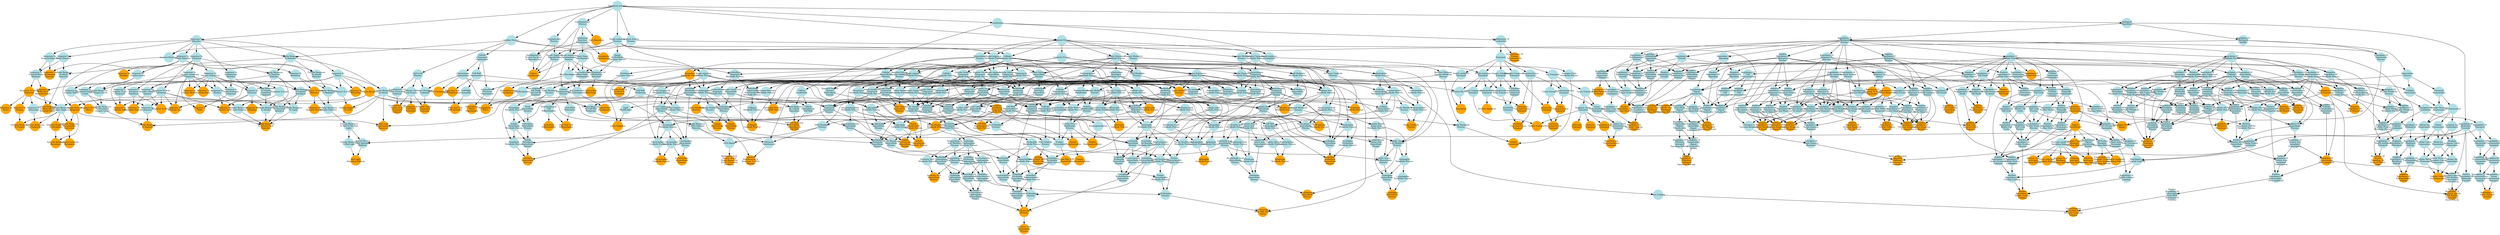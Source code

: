 digraph {
1 [style="filled", fixedsize="true", fontsize="10", shape="circle", width="0.75", fillcolor="powderblue", label="Biological_process", color="transparent"];
2 [style="filled", fixedsize="true", fontsize="10", shape="circle", width="0.75", fillcolor="powderblue", label="Response To
Stimulus", color="transparent"];
3 [style="filled", fixedsize="true", fontsize="10", shape="circle", width="0.75", fillcolor="powderblue", label="Response To
Stress", color="transparent"];
4 [style="filled", fixedsize="true", fontsize="10", shape="circle", width="0.75", fillcolor="orange", label="Defense Response", color="transparent"];
5 [style="filled", fixedsize="true", fontsize="10", shape="circle", width="0.75", fillcolor="powderblue", label="Metabolic Process", color="transparent"];
6 [style="filled", fixedsize="true", fontsize="10", shape="circle", width="0.75", fillcolor="powderblue", label="Organic Substance
Metabolic Process", color="transparent"];
7 [style="filled", fixedsize="true", fontsize="10", shape="circle", width="0.75", fillcolor="powderblue", label="Macromolecule
Metabolic Process", color="transparent"];
8 [style="filled", fixedsize="true", fontsize="10", shape="circle", width="0.75", fillcolor="powderblue", label="Primary Metabolic
Process", color="transparent"];
9 [style="filled", fixedsize="true", fontsize="10", shape="circle", width="0.75", fillcolor="powderblue", label="Protein Metabolic
Process", color="transparent"];
10 [style="filled", fixedsize="true", fontsize="10", shape="circle", width="0.75", fillcolor="powderblue", label="Macromolecule
Modification", color="transparent"];
11 [style="filled", fixedsize="true", fontsize="10", shape="circle", width="0.75", fillcolor="powderblue", label="Protein
Modification
Process", color="transparent"];
12 [style="filled", fixedsize="true", fontsize="10", shape="circle", width="0.75", fillcolor="powderblue", label="Cellular Process", color="transparent"];
13 [style="filled", fixedsize="true", fontsize="10", shape="circle", width="0.75", fillcolor="powderblue", label="Cellular
Metabolic Process", color="transparent"];
14 [style="filled", fixedsize="true", fontsize="10", shape="circle", width="0.75", fillcolor="powderblue", label="Cellular
Macromolecule
Metabolic Process", color="transparent"];
15 [style="filled", fixedsize="true", fontsize="10", shape="circle", width="0.75", fillcolor="powderblue", label="Cellular Protein
Metabolic Process", color="transparent"];
16 [style="filled", fixedsize="true", fontsize="10", shape="circle", width="0.75", fillcolor="powderblue", label="Cellular Protein
Modification
Process", color="transparent"];
17 [style="filled", fixedsize="true", fontsize="10", shape="circle", width="0.75", fillcolor="powderblue", label="Phosphorus
Metabolic Process", color="transparent"];
18 [style="filled", fixedsize="true", fontsize="10", shape="circle", width="0.75", fillcolor="orange", label="Phosphate
containing
Compound
Metabolic Process", color="transparent"];
19 [style="filled", fixedsize="true", fontsize="10", shape="circle", width="0.75", fillcolor="orange", label="Protein
Phosphorylation", color="transparent"];
20 [style="filled", fixedsize="true", fontsize="10", shape="circle", width="0.75", fillcolor="powderblue", label="Response To
Endogenous
Stimulus", color="transparent"];
21 [style="filled", fixedsize="true", fontsize="10", shape="circle", width="0.75", fillcolor="powderblue", label="Response To
Chemical", color="transparent"];
22 [style="filled", fixedsize="true", fontsize="10", shape="circle", width="0.75", fillcolor="powderblue", label="Response To
Organic Substance", color="transparent"];
23 [style="filled", fixedsize="true", fontsize="10", shape="circle", width="0.75", fillcolor="powderblue", label="Response To
Organonitrogen
Compound", color="transparent"];
24 [style="filled", fixedsize="true", fontsize="10", shape="circle", width="0.75", fillcolor="powderblue", label="Response To
Oxygen containing
Compound", color="transparent"];
25 [style="filled", fixedsize="true", fontsize="10", shape="circle", width="0.75", fillcolor="orange", label="Response To
Chitin", color="transparent"];
26 [style="filled", fixedsize="true", fontsize="10", shape="circle", width="0.75", fillcolor="powderblue", label="Response To
External Stimulus", color="transparent"];
27 [style="filled", fixedsize="true", fontsize="10", shape="circle", width="0.75", fillcolor="powderblue", label="Response To
Biotic Stimulus", color="transparent"];
28 [style="filled", fixedsize="true", fontsize="10", shape="circle", width="0.75", fillcolor="powderblue", label="Response To
External Biotic
Stimulus", color="transparent"];
29 [style="filled", fixedsize="true", fontsize="10", shape="circle", width="0.75", fillcolor="orange", label="Response To Other
Organism", color="transparent"];
30 [style="filled", fixedsize="true", fontsize="10", shape="circle", width="0.75", fillcolor="orange", label="Response To
Fungus", color="transparent"];
31 [style="filled", fixedsize="true", fontsize="10", shape="circle", width="0.75", fillcolor="powderblue", label="Defense Response
To Other Organism", color="transparent"];
32 [style="filled", fixedsize="true", fontsize="10", shape="circle", width="0.75", fillcolor="orange", label="Defense Response
To Fungus", color="transparent"];
33 [style="filled", fixedsize="true", fontsize="10", shape="circle", width="0.75", fillcolor="orange", label="Defense Response
To Bacterium", color="transparent"];
34 [style="filled", fixedsize="true", fontsize="10", shape="circle", width="0.75", fillcolor="powderblue", label="Response To
Abiotic Stimulus", color="transparent"];
35 [style="filled", fixedsize="true", fontsize="10", shape="circle", width="0.75", fillcolor="powderblue", label="Response To
Oxygen Levels", color="transparent"];
36 [style="filled", fixedsize="true", fontsize="10", shape="circle", width="0.75", fillcolor="powderblue", label="Response To
Decreased Oxygen
Levels", color="transparent"];
37 [style="filled", fixedsize="true", fontsize="10", shape="circle", width="0.75", fillcolor="powderblue", label="Response To
Hypoxia", color="transparent"];
38 [style="filled", fixedsize="true", fontsize="10", shape="circle", width="0.75", fillcolor="powderblue", label="Cellular Response
To Stimulus", color="transparent"];
39 [style="filled", fixedsize="true", fontsize="10", shape="circle", width="0.75", fillcolor="powderblue", label="Cellular Response
To Stress", color="transparent"];
40 [style="filled", fixedsize="true", fontsize="10", shape="circle", width="0.75", fillcolor="powderblue", label="Cellular Response
To Chemical
Stimulus", color="transparent"];
41 [style="filled", fixedsize="true", fontsize="10", shape="circle", width="0.75", fillcolor="powderblue", label="Cellular Response
To Oxygen Levels", color="transparent"];
42 [style="filled", fixedsize="true", fontsize="10", shape="circle", width="0.75", fillcolor="powderblue", label="Cellular Response
To Decreased
Oxygen Levels", color="transparent"];
43 [style="filled", fixedsize="true", fontsize="10", shape="circle", width="0.75", fillcolor="orange", label="Cellular Response
To Hypoxia", color="transparent"];
44 [style="filled", fixedsize="true", fontsize="10", shape="circle", width="0.75", fillcolor="powderblue", label="Response To
Hormone", color="transparent"];
45 [style="filled", fixedsize="true", fontsize="10", shape="circle", width="0.75", fillcolor="orange", label="Response To
Ethylene", color="transparent"];
46 [style="filled", fixedsize="true", fontsize="10", shape="circle", width="0.75", fillcolor="powderblue", label="Response To Acid
Chemical", color="transparent"];
47 [style="filled", fixedsize="true", fontsize="10", shape="circle", width="0.75", fillcolor="orange", label="Response To
Jasmonic Acid", color="transparent"];
48 [style="filled", fixedsize="true", fontsize="10", shape="circle", width="0.75", fillcolor="orange", label="Response To
Wounding", color="transparent"];
49 [style="filled", fixedsize="true", fontsize="10", shape="circle", width="0.75", fillcolor="powderblue", label="Single organism
Process", color="transparent"];
50 [style="filled", fixedsize="true", fontsize="10", shape="circle", width="0.75", fillcolor="powderblue", label="Single organism
Cellular Process", color="transparent"];
51 [style="filled", fixedsize="true", fontsize="10", shape="circle", width="0.75", fillcolor="powderblue", label="Cell Recognition", color="transparent"];
52 [style="filled", fixedsize="true", fontsize="10", shape="circle", width="0.75", fillcolor="powderblue", label="Reproductive
Process", color="transparent"];
53 [style="filled", fixedsize="true", fontsize="10", shape="circle", width="0.75", fillcolor="powderblue", label="Single Organism
Reproductive
Process", color="transparent"];
54 [style="filled", fixedsize="true", fontsize="10", shape="circle", width="0.75", fillcolor="orange", label="Recognition Of
Pollen", color="transparent"];
55 [style="filled", fixedsize="true", fontsize="10", shape="circle", width="0.75", fillcolor="powderblue", label="Biological
Regulation", color="transparent"];
56 [style="filled", fixedsize="true", fontsize="10", shape="circle", width="0.75", fillcolor="powderblue", label="Regulation Of
Biological
Process", color="transparent"];
57 [style="filled", fixedsize="true", fontsize="10", shape="circle", width="0.75", fillcolor="powderblue", label="Regulation Of
Cellular Process", color="transparent"];
58 [style="filled", fixedsize="true", fontsize="10", shape="circle", width="0.75", fillcolor="orange", label="Signal
Transduction", color="transparent"];
59 [style="filled", fixedsize="true", fontsize="10", shape="circle", width="0.75", fillcolor="powderblue", label="Cell Surface
Receptor
Signaling Pathway", color="transparent"];
60 [style="filled", fixedsize="true", fontsize="10", shape="circle", width="0.75", fillcolor="orange", label="Transmembrane
Receptor Protein
Tyrosine Kinase
Signaling Pathway", color="transparent"];
61 [style="filled", fixedsize="true", fontsize="10", shape="circle", width="0.75", fillcolor="powderblue", label="Cellular
Component
Organization", color="transparent"];
62 [style="filled", fixedsize="true", fontsize="10", shape="circle", width="0.75", fillcolor="powderblue", label="Cell Wall
Organization", color="transparent"];
63 [style="filled", fixedsize="true", fontsize="10", shape="circle", width="0.75", fillcolor="powderblue", label="Cell Wall
Thickening", color="transparent"];
64 [style="filled", fixedsize="true", fontsize="10", shape="circle", width="0.75", fillcolor="powderblue", label="Defense Response
By Cell Wall
Thickening", color="transparent"];
65 [style="filled", fixedsize="true", fontsize="10", shape="circle", width="0.75", fillcolor="powderblue", label="Localization", color="transparent"];
66 [style="filled", fixedsize="true", fontsize="10", shape="circle", width="0.75", fillcolor="powderblue", label="Callose
Localization", color="transparent"];
67 [style="filled", fixedsize="true", fontsize="10", shape="circle", width="0.75", fillcolor="powderblue", label="Defense Response
By Callose
Deposition", color="transparent"];
68 [style="filled", fixedsize="true", fontsize="10", shape="circle", width="0.75", fillcolor="powderblue", label="Callose
Deposition In
Cell Wall", color="transparent"];
69 [style="filled", fixedsize="true", fontsize="10", shape="circle", width="0.75", fillcolor="orange", label="Defense Response
By Callose
Deposition In
Cell Wall", color="transparent"];
70 [style="filled", fixedsize="true", fontsize="10", shape="circle", width="0.75", fillcolor="powderblue", label="Regulation Of
Response To
Stimulus", color="transparent"];
71 [style="filled", fixedsize="true", fontsize="10", shape="circle", width="0.75", fillcolor="powderblue", label="Regulation Of
Response To
Biotic Stimulus", color="transparent"];
72 [style="filled", fixedsize="true", fontsize="10", shape="circle", width="0.75", fillcolor="powderblue", label="Positive
Regulation Of
Biological
Process", color="transparent"];
73 [style="filled", fixedsize="true", fontsize="10", shape="circle", width="0.75", fillcolor="powderblue", label="Positive
Regulation Of
Response To
Stimulus", color="transparent"];
74 [style="filled", fixedsize="true", fontsize="10", shape="circle", width="0.75", fillcolor="powderblue", label="Positive
Regulation Of
Response To
Biotic Stimulus", color="transparent"];
75 [style="filled", fixedsize="true", fontsize="10", shape="circle", width="0.75", fillcolor="powderblue", label="Regulation Of
Response To
Stress", color="transparent"];
76 [style="filled", fixedsize="true", fontsize="10", shape="circle", width="0.75", fillcolor="orange", label="Regulation Of
Defense Response", color="transparent"];
77 [style="filled", fixedsize="true", fontsize="10", shape="circle", width="0.75", fillcolor="powderblue", label="Positive
Regulation Of
Defense Response", color="transparent"];
78 [style="filled", fixedsize="true", fontsize="10", shape="circle", width="0.75", fillcolor="powderblue", label="Regulation Of
Response To
External Stimulus", color="transparent"];
79 [style="filled", fixedsize="true", fontsize="10", shape="circle", width="0.75", fillcolor="powderblue", label="Positive
Regulation Of
Response To
External Stimulus", color="transparent"];
80 [style="filled", fixedsize="true", fontsize="10", shape="circle", width="0.75", fillcolor="powderblue", label="Regulation Of
Multi organism
Process", color="transparent"];
81 [style="filled", fixedsize="true", fontsize="10", shape="circle", width="0.75", fillcolor="powderblue", label="Positive
Regulation Of
Multi organism
Process", color="transparent"];
82 [style="filled", fixedsize="true", fontsize="10", shape="circle", width="0.75", fillcolor="powderblue", label="Regulation Of
Defense Response
To Insect", color="transparent"];
83 [style="filled", fixedsize="true", fontsize="10", shape="circle", width="0.75", fillcolor="orange", label="Positive
Regulation Of
Defense Response
To Insect", color="transparent"];
84 [style="filled", fixedsize="true", fontsize="10", shape="circle", width="0.75", fillcolor="powderblue", label="Phosphorelay
Signal
Transduction
System", color="transparent"];
85 [style="filled", fixedsize="true", fontsize="10", shape="circle", width="0.75", fillcolor="powderblue", label="Hormone mediated
Signaling Pathway", color="transparent"];
86 [style="filled", fixedsize="true", fontsize="10", shape="circle", width="0.75", fillcolor="orange", label="Ethylene
activated
Signaling Pathway", color="transparent"];
87 [style="filled", fixedsize="true", fontsize="10", shape="circle", width="0.75", fillcolor="powderblue", label="Immune System
Process", color="transparent"];
88 [style="filled", fixedsize="true", fontsize="10", shape="circle", width="0.75", fillcolor="powderblue", label="Immune Response", color="transparent"];
89 [style="filled", fixedsize="true", fontsize="10", shape="circle", width="0.75", fillcolor="orange", label="Innate Immune
Response", color="transparent"];
90 [style="filled", fixedsize="true", fontsize="10", shape="circle", width="0.75", fillcolor="orange", label="Induced Systemic
Resistance", color="transparent"];
91 [style="filled", fixedsize="true", fontsize="10", shape="circle", width="0.75", fillcolor="orange", label="Protein
Autophosphorylation", color="transparent"];
92 [style="filled", fixedsize="true", fontsize="10", shape="circle", width="0.75", fillcolor="powderblue", label="Response To
Oomycetes", color="transparent"];
93 [style="filled", fixedsize="true", fontsize="10", shape="circle", width="0.75", fillcolor="orange", label="Defense Response
To Oomycetes", color="transparent"];
94 [style="filled", fixedsize="true", fontsize="10", shape="circle", width="0.75", fillcolor="powderblue", label="Host Programmed
Cell Death
Induced By
Symbiont", color="transparent"];
95 [style="filled", fixedsize="true", fontsize="10", shape="circle", width="0.75", fillcolor="orange", label="Plant type
Hypersensitive
Response", color="transparent"];
96 [style="filled", fixedsize="true", fontsize="10", shape="circle", width="0.75", fillcolor="powderblue", label="Organophosphate
Metabolic Process", color="transparent"];
97 [style="filled", fixedsize="true", fontsize="10", shape="circle", width="0.75", fillcolor="powderblue", label="Cellular Aromatic
Compound
Metabolic Process", color="transparent"];
98 [style="filled", fixedsize="true", fontsize="10", shape="circle", width="0.75", fillcolor="powderblue", label="Nitrogen Compound
Metabolic Process", color="transparent"];
99 [style="filled", fixedsize="true", fontsize="10", shape="circle", width="0.75", fillcolor="powderblue", label="Cellular Nitrogen
Compound
Metabolic Process", color="transparent"];
100 [style="filled", fixedsize="true", fontsize="10", shape="circle", width="0.75", fillcolor="powderblue", label="Heterocycle
Metabolic Process", color="transparent"];
101 [style="filled", fixedsize="true", fontsize="10", shape="circle", width="0.75", fillcolor="powderblue", label="Organic Cyclic
Compound
Metabolic Process", color="transparent"];
102 [style="filled", fixedsize="true", fontsize="10", shape="circle", width="0.75", fillcolor="powderblue", label="Nucleobase
containing
Compound
Metabolic Process", color="transparent"];
103 [style="filled", fixedsize="true", fontsize="10", shape="circle", width="0.75", fillcolor="powderblue", label="Single organism
Metabolic Process", color="transparent"];
104 [style="filled", fixedsize="true", fontsize="10", shape="circle", width="0.75", fillcolor="powderblue", label="Small Molecule
Metabolic Process", color="transparent"];
105 [style="filled", fixedsize="true", fontsize="10", shape="circle", width="0.75", fillcolor="powderblue", label="Nucleobase
containing Small
Molecule
Metabolic Process", color="transparent"];
106 [style="filled", fixedsize="true", fontsize="10", shape="circle", width="0.75", fillcolor="powderblue", label="Nucleoside
Phosphate
Metabolic Process", color="transparent"];
107 [style="filled", fixedsize="true", fontsize="10", shape="circle", width="0.75", fillcolor="powderblue", label="Nucleoside
Triphosphate
Metabolic Process", color="transparent"];
108 [style="filled", fixedsize="true", fontsize="10", shape="circle", width="0.75", fillcolor="powderblue", label="Biosynthetic
Process", color="transparent"];
109 [style="filled", fixedsize="true", fontsize="10", shape="circle", width="0.75", fillcolor="powderblue", label="Cellular
Biosynthetic
Process", color="transparent"];
110 [style="filled", fixedsize="true", fontsize="10", shape="circle", width="0.75", fillcolor="powderblue", label="Heterocycle
Biosynthetic
Process", color="transparent"];
111 [style="filled", fixedsize="true", fontsize="10", shape="circle", width="0.75", fillcolor="powderblue", label="Aromatic Compound
Biosynthetic
Process", color="transparent"];
112 [style="filled", fixedsize="true", fontsize="10", shape="circle", width="0.75", fillcolor="powderblue", label="Cellular Nitrogen
Compound
Biosynthetic
Process", color="transparent"];
113 [style="filled", fixedsize="true", fontsize="10", shape="circle", width="0.75", fillcolor="powderblue", label="Organic Substance
Biosynthetic
Process", color="transparent"];
114 [style="filled", fixedsize="true", fontsize="10", shape="circle", width="0.75", fillcolor="powderblue", label="Organic Cyclic
Compound
Biosynthetic
Process", color="transparent"];
115 [style="filled", fixedsize="true", fontsize="10", shape="circle", width="0.75", fillcolor="powderblue", label="Nucleobase
containing
Compound
Biosynthetic
Process", color="transparent"];
116 [style="filled", fixedsize="true", fontsize="10", shape="circle", width="0.75", fillcolor="powderblue", label="Single organism
Biosynthetic
Process", color="transparent"];
117 [style="filled", fixedsize="true", fontsize="10", shape="circle", width="0.75", fillcolor="powderblue", label="Organophosphate
Biosynthetic
Process", color="transparent"];
118 [style="filled", fixedsize="true", fontsize="10", shape="circle", width="0.75", fillcolor="powderblue", label="Nucleoside
Phosphate
Biosynthetic
Process", color="transparent"];
119 [style="filled", fixedsize="true", fontsize="10", shape="circle", width="0.75", fillcolor="powderblue", label="Nucleoside
Triphosphate
Biosynthetic
Process", color="transparent"];
120 [style="filled", fixedsize="true", fontsize="10", shape="circle", width="0.75", fillcolor="powderblue", label="Pyrimidine
Nucleoside
Triphosphate
Metabolic Process", color="transparent"];
121 [style="filled", fixedsize="true", fontsize="10", shape="circle", width="0.75", fillcolor="powderblue", label="Pyrimidine
Nucleoside
Triphosphate
Biosynthetic
Process", color="transparent"];
122 [style="filled", fixedsize="true", fontsize="10", shape="circle", width="0.75", fillcolor="powderblue", label="Ribonucleoside
Triphosphate
Metabolic Process", color="transparent"];
123 [style="filled", fixedsize="true", fontsize="10", shape="circle", width="0.75", fillcolor="powderblue", label="Ribonucleoside
Triphosphate
Biosynthetic
Process", color="transparent"];
124 [style="filled", fixedsize="true", fontsize="10", shape="circle", width="0.75", fillcolor="powderblue", label="Pyrimidine
Ribonucleoside
Triphosphate
Metabolic Process", color="transparent"];
125 [style="filled", fixedsize="true", fontsize="10", shape="circle", width="0.75", fillcolor="powderblue", label="Pyrimidine
Ribonucleoside
Triphosphate
Biosynthetic
Process", color="transparent"];
126 [style="filled", fixedsize="true", fontsize="10", shape="circle", width="0.75", fillcolor="powderblue", label="Nucleotide
Metabolic Process", color="transparent"];
127 [style="filled", fixedsize="true", fontsize="10", shape="circle", width="0.75", fillcolor="powderblue", label="Organonitrogen
Compound
Metabolic Process", color="transparent"];
128 [style="filled", fixedsize="true", fontsize="10", shape="circle", width="0.75", fillcolor="powderblue", label="Pyrimidine
containing
Compound
Metabolic Process", color="transparent"];
129 [style="filled", fixedsize="true", fontsize="10", shape="circle", width="0.75", fillcolor="powderblue", label="Pyrimidine
Nucleotide
Metabolic Process", color="transparent"];
130 [style="filled", fixedsize="true", fontsize="10", shape="circle", width="0.75", fillcolor="powderblue", label="Nucleotide
Biosynthetic
Process", color="transparent"];
131 [style="filled", fixedsize="true", fontsize="10", shape="circle", width="0.75", fillcolor="powderblue", label="Organonitrogen
Compound
Biosynthetic
Process", color="transparent"];
132 [style="filled", fixedsize="true", fontsize="10", shape="circle", width="0.75", fillcolor="powderblue", label="Pyrimidine
containing
Compound
Biosynthetic
Process", color="transparent"];
133 [style="filled", fixedsize="true", fontsize="10", shape="circle", width="0.75", fillcolor="powderblue", label="Pyrimidine
Nucleotide
Biosynthetic
Process", color="transparent"];
134 [style="filled", fixedsize="true", fontsize="10", shape="circle", width="0.75", fillcolor="powderblue", label="Carbohydrate
Derivative
Metabolic Process", color="transparent"];
135 [style="filled", fixedsize="true", fontsize="10", shape="circle", width="0.75", fillcolor="orange", label="Ribose Phosphate
Metabolic Process", color="transparent"];
136 [style="filled", fixedsize="true", fontsize="10", shape="circle", width="0.75", fillcolor="powderblue", label="Ribonucleotide
Metabolic Process", color="transparent"];
137 [style="filled", fixedsize="true", fontsize="10", shape="circle", width="0.75", fillcolor="powderblue", label="Pyrimidine
Ribonucleotide
Metabolic Process", color="transparent"];
138 [style="filled", fixedsize="true", fontsize="10", shape="circle", width="0.75", fillcolor="powderblue", label="Carbohydrate
Derivative
Biosynthetic
Process", color="transparent"];
139 [style="filled", fixedsize="true", fontsize="10", shape="circle", width="0.75", fillcolor="powderblue", label="Ribose Phosphate
Biosynthetic
Process", color="transparent"];
140 [style="filled", fixedsize="true", fontsize="10", shape="circle", width="0.75", fillcolor="powderblue", label="Ribonucleotide
Biosynthetic
Process", color="transparent"];
141 [style="filled", fixedsize="true", fontsize="10", shape="circle", width="0.75", fillcolor="powderblue", label="Pyrimidine
Ribonucleotide
Biosynthetic
Process", color="transparent"];
142 [style="filled", fixedsize="true", fontsize="10", shape="circle", width="0.75", fillcolor="powderblue", label="Glycosyl Compound
Metabolic Process", color="transparent"];
143 [style="filled", fixedsize="true", fontsize="10", shape="circle", width="0.75", fillcolor="powderblue", label="Nucleoside
Metabolic Process", color="transparent"];
144 [style="filled", fixedsize="true", fontsize="10", shape="circle", width="0.75", fillcolor="powderblue", label="Pyrimidine
Nucleoside
Metabolic Process", color="transparent"];
145 [style="filled", fixedsize="true", fontsize="10", shape="circle", width="0.75", fillcolor="powderblue", label="Ribonucleoside
Metabolic Process", color="transparent"];
146 [style="filled", fixedsize="true", fontsize="10", shape="circle", width="0.75", fillcolor="powderblue", label="Pyrimidine
Ribonucleoside
Metabolic Process", color="transparent"];
147 [style="filled", fixedsize="true", fontsize="10", shape="circle", width="0.75", fillcolor="powderblue", label="CTP Metabolic
Process", color="transparent"];
148 [style="filled", fixedsize="true", fontsize="10", shape="circle", width="0.75", fillcolor="powderblue", label="Glycosyl Compound
Biosynthetic
Process", color="transparent"];
149 [style="filled", fixedsize="true", fontsize="10", shape="circle", width="0.75", fillcolor="powderblue", label="Nucleoside
Biosynthetic
Process", color="transparent"];
150 [style="filled", fixedsize="true", fontsize="10", shape="circle", width="0.75", fillcolor="powderblue", label="Ribonucleoside
Biosynthetic
Process", color="transparent"];
151 [style="filled", fixedsize="true", fontsize="10", shape="circle", width="0.75", fillcolor="powderblue", label="Pyrimidine
Nucleoside
Biosynthetic
Process", color="transparent"];
152 [style="filled", fixedsize="true", fontsize="10", shape="circle", width="0.75", fillcolor="powderblue", label="Pyrimidine
Ribonucleoside
Biosynthetic
Process", color="transparent"];
153 [style="filled", fixedsize="true", fontsize="10", shape="circle", width="0.75", fillcolor="orange", label="CTP Biosynthetic
Process", color="transparent"];
154 [style="filled", fixedsize="true", fontsize="10", shape="circle", width="0.75", fillcolor="orange", label="'de Novo' CTP
Biosynthetic
Process", color="transparent"];
155 [style="filled", fixedsize="true", fontsize="10", shape="circle", width="0.75", fillcolor="powderblue", label="Organic Acid
Metabolic Process", color="transparent"];
156 [style="filled", fixedsize="true", fontsize="10", shape="circle", width="0.75", fillcolor="powderblue", label="Oxoacid Metabolic
Process", color="transparent"];
157 [style="filled", fixedsize="true", fontsize="10", shape="circle", width="0.75", fillcolor="powderblue", label="Carboxylic Acid
Metabolic Process", color="transparent"];
158 [style="filled", fixedsize="true", fontsize="10", shape="circle", width="0.75", fillcolor="powderblue", label="Monocarboxylic
Acid Metabolic
Process", color="transparent"];
159 [style="filled", fixedsize="true", fontsize="10", shape="circle", width="0.75", fillcolor="powderblue", label="Jasmonic Acid
Metabolic Process", color="transparent"];
160 [style="filled", fixedsize="true", fontsize="10", shape="circle", width="0.75", fillcolor="powderblue", label="Small Molecule
Biosynthetic
Process", color="transparent"];
161 [style="filled", fixedsize="true", fontsize="10", shape="circle", width="0.75", fillcolor="powderblue", label="Organic Acid
Biosynthetic
Process", color="transparent"];
162 [style="filled", fixedsize="true", fontsize="10", shape="circle", width="0.75", fillcolor="powderblue", label="Carboxylic Acid
Biosynthetic
Process", color="transparent"];
163 [style="filled", fixedsize="true", fontsize="10", shape="circle", width="0.75", fillcolor="powderblue", label="Monocarboxylic
Acid Biosynthetic
Process", color="transparent"];
164 [style="filled", fixedsize="true", fontsize="10", shape="circle", width="0.75", fillcolor="orange", label="Jasmonic Acid
Biosynthetic
Process", color="transparent"];
165 [style="filled", fixedsize="true", fontsize="10", shape="circle", width="0.75", fillcolor="powderblue", label="Regulation Of
Defense Response
To Bacterium", color="transparent"];
166 [style="filled", fixedsize="true", fontsize="10", shape="circle", width="0.75", fillcolor="orange", label="Positive
Regulation Of
Defense Response
To Bacterium", color="transparent"];
167 [style="filled", fixedsize="true", fontsize="10", shape="circle", width="0.75", fillcolor="orange", label="Plant type Cell
Wall Organization", color="transparent"];
168 [style="filled", fixedsize="true", fontsize="10", shape="circle", width="0.75", fillcolor="powderblue", label="Response To
Organic Cyclic
Compound", color="transparent"];
169 [style="filled", fixedsize="true", fontsize="10", shape="circle", width="0.75", fillcolor="orange", label="Response To
Salicylic Acid", color="transparent"];
170 [style="filled", fixedsize="true", fontsize="10", shape="circle", width="0.75", fillcolor="powderblue", label="Regulation Of
Metabolic Process", color="transparent"];
171 [style="filled", fixedsize="true", fontsize="10", shape="circle", width="0.75", fillcolor="powderblue", label="Regulation Of
Macromolecule
Metabolic Process", color="transparent"];
172 [style="filled", fixedsize="true", fontsize="10", shape="circle", width="0.75", fillcolor="orange", label="Regulation Of
Gene Expression", color="transparent"];
173 [style="filled", fixedsize="true", fontsize="10", shape="circle", width="0.75", fillcolor="powderblue", label="Regulation Of
Biosynthetic
Process", color="transparent"];
174 [style="filled", fixedsize="true", fontsize="10", shape="circle", width="0.75", fillcolor="powderblue", label="Regulation Of
Macromolecule
Biosynthetic
Process", color="transparent"];
175 [style="filled", fixedsize="true", fontsize="10", shape="circle", width="0.75", fillcolor="powderblue", label="Regulation Of
Cellular
Metabolic Process", color="transparent"];
176 [style="filled", fixedsize="true", fontsize="10", shape="circle", width="0.75", fillcolor="powderblue", label="Regulation Of
Cellular
Biosynthetic
Process", color="transparent"];
177 [style="filled", fixedsize="true", fontsize="10", shape="circle", width="0.75", fillcolor="powderblue", label="Regulation Of
Nitrogen Compound
Metabolic Process", color="transparent"];
178 [style="filled", fixedsize="true", fontsize="10", shape="circle", width="0.75", fillcolor="powderblue", label="Regulation Of
Primary Metabolic
Process", color="transparent"];
179 [style="filled", fixedsize="true", fontsize="10", shape="circle", width="0.75", fillcolor="powderblue", label="Regulation Of
Nucleobase
containing
Compound
Metabolic Process", color="transparent"];
180 [style="filled", fixedsize="true", fontsize="10", shape="circle", width="0.75", fillcolor="powderblue", label="Regulation Of RNA
Metabolic Process", color="transparent"];
181 [style="filled", fixedsize="true", fontsize="10", shape="circle", width="0.75", fillcolor="powderblue", label="Regulation Of RNA
Biosynthetic
Process", color="transparent"];
182 [style="filled", fixedsize="true", fontsize="10", shape="circle", width="0.75", fillcolor="powderblue", label="Regulation Of
Nucleic Acid
templated
Transcription", color="transparent"];
183 [style="filled", fixedsize="true", fontsize="10", shape="circle", width="0.75", fillcolor="powderblue", label="Regulation Of
Cellular
Macromolecule
Biosynthetic
Process", color="transparent"];
184 [style="filled", fixedsize="true", fontsize="10", shape="circle", width="0.75", fillcolor="orange", label="Regulation Of
Transcription,
DNA templated", color="transparent"];
185 [style="filled", fixedsize="true", fontsize="10", shape="circle", width="0.75", fillcolor="powderblue", label="Establishment Of
Localization", color="transparent"];
186 [style="filled", fixedsize="true", fontsize="10", shape="circle", width="0.75", fillcolor="powderblue", label="Transport", color="transparent"];
187 [style="filled", fixedsize="true", fontsize="10", shape="circle", width="0.75", fillcolor="powderblue", label="Vesicle mediated
Transport", color="transparent"];
188 [style="filled", fixedsize="true", fontsize="10", shape="circle", width="0.75", fillcolor="powderblue", label="Single organism
Localization", color="transparent"];
189 [style="filled", fixedsize="true", fontsize="10", shape="circle", width="0.75", fillcolor="powderblue", label="Single organism
Transport", color="transparent"];
190 [style="filled", fixedsize="true", fontsize="10", shape="circle", width="0.75", fillcolor="powderblue", label="Secretion By Cell", color="transparent"];
191 [style="filled", fixedsize="true", fontsize="10", shape="circle", width="0.75", fillcolor="orange", label="Exocytosis", color="transparent"];
192 [style="filled", fixedsize="true", fontsize="10", shape="circle", width="0.75", fillcolor="powderblue", label="Organic Substance
Transport", color="transparent"];
193 [style="filled", fixedsize="true", fontsize="10", shape="circle", width="0.75", fillcolor="powderblue", label="Carbohydrate
Transport", color="transparent"];
194 [style="filled", fixedsize="true", fontsize="10", shape="circle", width="0.75", fillcolor="powderblue", label="Transmembrane
Transport", color="transparent"];
195 [style="filled", fixedsize="true", fontsize="10", shape="circle", width="0.75", fillcolor="orange", label="Carbohydrate
Transmembrane
Transport", color="transparent"];
196 [style="filled", fixedsize="true", fontsize="10", shape="circle", width="0.75", fillcolor="powderblue", label="Nucleobase
Metabolic Process", color="transparent"];
197 [style="filled", fixedsize="true", fontsize="10", shape="circle", width="0.75", fillcolor="powderblue", label="Pyrimidine
Nucleobase
Metabolic Process", color="transparent"];
198 [style="filled", fixedsize="true", fontsize="10", shape="circle", width="0.75", fillcolor="powderblue", label="Nucleobase
Biosynthetic
Process", color="transparent"];
199 [style="filled", fixedsize="true", fontsize="10", shape="circle", width="0.75", fillcolor="orange", label="Pyrimidine
Nucleobase
Biosynthetic
Process", color="transparent"];
200 [style="filled", fixedsize="true", fontsize="10", shape="circle", width="0.75", fillcolor="powderblue", label="Ion Transport", color="transparent"];
201 [style="filled", fixedsize="true", fontsize="10", shape="circle", width="0.75", fillcolor="powderblue", label="Anion Transport", color="transparent"];
202 [style="filled", fixedsize="true", fontsize="10", shape="circle", width="0.75", fillcolor="powderblue", label="Inorganic Anion
Transport", color="transparent"];
203 [style="filled", fixedsize="true", fontsize="10", shape="circle", width="0.75", fillcolor="orange", label="Selenate
Transport", color="transparent"];
204 [style="filled", fixedsize="true", fontsize="10", shape="circle", width="0.75", fillcolor="powderblue", label="Regulation Of
Cell
Communication", color="transparent"];
205 [style="filled", fixedsize="true", fontsize="10", shape="circle", width="0.75", fillcolor="powderblue", label="Regulation Of
Signaling", color="transparent"];
206 [style="filled", fixedsize="true", fontsize="10", shape="circle", width="0.75", fillcolor="powderblue", label="Regulation Of
Signal
Transduction", color="transparent"];
207 [style="filled", fixedsize="true", fontsize="10", shape="circle", width="0.75", fillcolor="orange", label="Regulation Of
Jasmonic Acid
Mediated
Signaling Pathway", color="transparent"];
208 [style="filled", fixedsize="true", fontsize="10", shape="circle", width="0.75", fillcolor="powderblue", label="Extracellular
Structure
Organization", color="transparent"];
209 [style="filled", fixedsize="true", fontsize="10", shape="circle", width="0.75", fillcolor="orange", label="Extracellular
Matrix
Organization", color="transparent"];
210 [style="filled", fixedsize="true", fontsize="10", shape="circle", width="0.75", fillcolor="powderblue", label="Reactive Oxygen
Species Metabolic
Process", color="transparent"];
211 [style="filled", fixedsize="true", fontsize="10", shape="circle", width="0.75", fillcolor="powderblue", label="Hydrogen Peroxide
Metabolic Process", color="transparent"];
212 [style="filled", fixedsize="true", fontsize="10", shape="circle", width="0.75", fillcolor="powderblue", label="Catabolic Process", color="transparent"];
213 [style="filled", fixedsize="true", fontsize="10", shape="circle", width="0.75", fillcolor="powderblue", label="Cellular
Catabolic Process", color="transparent"];
214 [style="filled", fixedsize="true", fontsize="10", shape="circle", width="0.75", fillcolor="orange", label="Hydrogen Peroxide
Catabolic Process", color="transparent"];
215 [style="filled", fixedsize="true", fontsize="10", shape="circle", width="0.75", fillcolor="powderblue", label="Sulfur Compound
Transport", color="transparent"];
216 [style="filled", fixedsize="true", fontsize="10", shape="circle", width="0.75", fillcolor="orange", label="Sulfate Transport", color="transparent"];
217 [style="filled", fixedsize="true", fontsize="10", shape="circle", width="0.75", fillcolor="powderblue", label="Indole containing
Compound
Metabolic Process", color="transparent"];
218 [style="filled", fixedsize="true", fontsize="10", shape="circle", width="0.75", fillcolor="powderblue", label="Indole containing
Compound
Biosynthetic
Process", color="transparent"];
219 [style="filled", fixedsize="true", fontsize="10", shape="circle", width="0.75", fillcolor="orange", label="Secondary
Metabolic Process", color="transparent"];
220 [style="filled", fixedsize="true", fontsize="10", shape="circle", width="0.75", fillcolor="powderblue", label="Toxin Metabolic
Process", color="transparent"];
221 [style="filled", fixedsize="true", fontsize="10", shape="circle", width="0.75", fillcolor="powderblue", label="Phytoalexin
Metabolic Process", color="transparent"];
222 [style="filled", fixedsize="true", fontsize="10", shape="circle", width="0.75", fillcolor="powderblue", label="Indole
Phytoalexin
Metabolic Process", color="transparent"];
223 [style="filled", fixedsize="true", fontsize="10", shape="circle", width="0.75", fillcolor="powderblue", label="Secondary
Metabolite
Biosynthetic
Process", color="transparent"];
224 [style="filled", fixedsize="true", fontsize="10", shape="circle", width="0.75", fillcolor="powderblue", label="Toxin
Biosynthetic
Process", color="transparent"];
225 [style="filled", fixedsize="true", fontsize="10", shape="circle", width="0.75", fillcolor="powderblue", label="Phytoalexin
Biosynthetic
Process", color="transparent"];
226 [style="filled", fixedsize="true", fontsize="10", shape="circle", width="0.75", fillcolor="powderblue", label="Indole
Phytoalexin
Biosynthetic
Process", color="transparent"];
227 [style="filled", fixedsize="true", fontsize="10", shape="circle", width="0.75", fillcolor="powderblue", label="Sulfur Compound
Metabolic Process", color="transparent"];
228 [style="filled", fixedsize="true", fontsize="10", shape="circle", width="0.75", fillcolor="powderblue", label="Sulfur Compound
Biosynthetic
Process", color="transparent"];
229 [style="filled", fixedsize="true", fontsize="10", shape="circle", width="0.75", fillcolor="powderblue", label="Camalexin
Metabolic Process", color="transparent"];
230 [style="filled", fixedsize="true", fontsize="10", shape="circle", width="0.75", fillcolor="orange", label="Camalexin
Biosynthetic
Process", color="transparent"];
231 [style="filled", fixedsize="true", fontsize="10", shape="circle", width="0.75", fillcolor="powderblue", label="Regulation Of
Salicylic Acid
Metabolic Process", color="transparent"];
232 [style="filled", fixedsize="true", fontsize="10", shape="circle", width="0.75", fillcolor="orange", label="Regulation Of
Salicylic Acid
Biosynthetic
Process", color="transparent"];
233 [style="filled", fixedsize="true", fontsize="10", shape="circle", width="0.75", fillcolor="powderblue", label="Lipid Metabolic
Process", color="transparent"];
234 [style="filled", fixedsize="true", fontsize="10", shape="circle", width="0.75", fillcolor="powderblue", label="Cellular Lipid
Metabolic Process", color="transparent"];
235 [style="filled", fixedsize="true", fontsize="10", shape="circle", width="0.75", fillcolor="orange", label="Triglyceride
Metabolic Process", color="transparent"];
236 [style="filled", fixedsize="true", fontsize="10", shape="circle", width="0.75", fillcolor="orange", label="Phosphate Ion
Transport", color="transparent"];
237 [style="filled", fixedsize="true", fontsize="10", shape="circle", width="0.75", fillcolor="powderblue", label="Regulation Of
Biological
Quality", color="transparent"];
238 [style="filled", fixedsize="true", fontsize="10", shape="circle", width="0.75", fillcolor="powderblue", label="Hormone Metabolic
Process", color="transparent"];
239 [style="filled", fixedsize="true", fontsize="10", shape="circle", width="0.75", fillcolor="powderblue", label="Cellular Hormone
Metabolic Process", color="transparent"];
240 [style="filled", fixedsize="true", fontsize="10", shape="circle", width="0.75", fillcolor="powderblue", label="Cytokinin
Metabolic Process", color="transparent"];
241 [style="filled", fixedsize="true", fontsize="10", shape="circle", width="0.75", fillcolor="powderblue", label="Hormone Catabolic
Process", color="transparent"];
242 [style="filled", fixedsize="true", fontsize="10", shape="circle", width="0.75", fillcolor="orange", label="Cytokinin
Catabolic Process", color="transparent"];
243 [style="filled", fixedsize="true", fontsize="10", shape="circle", width="0.75", fillcolor="powderblue", label="Glycoside
Metabolic Process", color="transparent"];
244 [style="filled", fixedsize="true", fontsize="10", shape="circle", width="0.75", fillcolor="powderblue", label="Single organism
Catabolic Process", color="transparent"];
245 [style="filled", fixedsize="true", fontsize="10", shape="circle", width="0.75", fillcolor="powderblue", label="Organic Substance
Catabolic Process", color="transparent"];
246 [style="filled", fixedsize="true", fontsize="10", shape="circle", width="0.75", fillcolor="powderblue", label="Carbohydrate
Derivative
Catabolic Process", color="transparent"];
247 [style="filled", fixedsize="true", fontsize="10", shape="circle", width="0.75", fillcolor="powderblue", label="Glycosyl Compound
Catabolic Process", color="transparent"];
248 [style="filled", fixedsize="true", fontsize="10", shape="circle", width="0.75", fillcolor="orange", label="Glycoside
Catabolic Process", color="transparent"];
249 [style="filled", fixedsize="true", fontsize="10", shape="circle", width="0.75", fillcolor="powderblue", label="Regulation Of
Intracellular
Signal
Transduction", color="transparent"];
250 [style="filled", fixedsize="true", fontsize="10", shape="circle", width="0.75", fillcolor="powderblue", label="Regulation Of
Phosphorelay
Signal
Transduction
System", color="transparent"];
251 [style="filled", fixedsize="true", fontsize="10", shape="circle", width="0.75", fillcolor="powderblue", label="Regulation Of
Ethylene
activated
Signaling Pathway", color="transparent"];
252 [style="filled", fixedsize="true", fontsize="10", shape="circle", width="0.75", fillcolor="powderblue", label="Negative
Regulation Of
Biological
Process", color="transparent"];
253 [style="filled", fixedsize="true", fontsize="10", shape="circle", width="0.75", fillcolor="powderblue", label="Negative
Regulation Of
Cellular Process", color="transparent"];
254 [style="filled", fixedsize="true", fontsize="10", shape="circle", width="0.75", fillcolor="powderblue", label="Negative
Regulation Of
Cell
Communication", color="transparent"];
255 [style="filled", fixedsize="true", fontsize="10", shape="circle", width="0.75", fillcolor="powderblue", label="Negative
Regulation Of
Signaling", color="transparent"];
256 [style="filled", fixedsize="true", fontsize="10", shape="circle", width="0.75", fillcolor="powderblue", label="Negative
Regulation Of
Response To
Stimulus", color="transparent"];
257 [style="filled", fixedsize="true", fontsize="10", shape="circle", width="0.75", fillcolor="powderblue", label="Negative
Regulation Of
Signal
Transduction", color="transparent"];
258 [style="filled", fixedsize="true", fontsize="10", shape="circle", width="0.75", fillcolor="powderblue", label="Negative
Regulation Of
Intracellular
Signal
Transduction", color="transparent"];
259 [style="filled", fixedsize="true", fontsize="10", shape="circle", width="0.75", fillcolor="powderblue", label="Negative
Regulation Of
Phosphorelay
Signal
Transduction
System", color="transparent"];
260 [style="filled", fixedsize="true", fontsize="10", shape="circle", width="0.75", fillcolor="orange", label="Negative
Regulation Of
Ethylene
activated
Signaling Pathway", color="transparent"];
261 [style="filled", fixedsize="true", fontsize="10", shape="circle", width="0.75", fillcolor="orange", label="Response To
Insect", color="transparent"];
262 [style="filled", fixedsize="true", fontsize="10", shape="circle", width="0.75", fillcolor="orange", label="Cytokinin
activated
Signaling Pathway", color="transparent"];
263 [style="filled", fixedsize="true", fontsize="10", shape="circle", width="0.75", fillcolor="orange", label="Abscisic Acid
activated
Signaling Pathway", color="transparent"];
264 [style="filled", fixedsize="true", fontsize="10", shape="circle", width="0.75", fillcolor="orange", label="Response To
Mechanical
Stimulus", color="transparent"];
265 [style="filled", fixedsize="true", fontsize="10", shape="circle", width="0.75", fillcolor="powderblue", label="Negative
Regulation Of
Metabolic Process", color="transparent"];
266 [style="filled", fixedsize="true", fontsize="10", shape="circle", width="0.75", fillcolor="powderblue", label="Negative
Regulation Of
Macromolecule
Metabolic Process", color="transparent"];
267 [style="filled", fixedsize="true", fontsize="10", shape="circle", width="0.75", fillcolor="orange", label="Negative
Regulation Of
Gene Expression", color="transparent"];
268 [style="filled", fixedsize="true", fontsize="10", shape="circle", width="0.75", fillcolor="powderblue", label="Purine containing
Compound
Metabolic Process", color="transparent"];
269 [style="filled", fixedsize="true", fontsize="10", shape="circle", width="0.75", fillcolor="powderblue", label="Purine Nucleotide
Metabolic Process", color="transparent"];
270 [style="filled", fixedsize="true", fontsize="10", shape="circle", width="0.75", fillcolor="powderblue", label="Purine
Ribonucleotide
Metabolic Process", color="transparent"];
271 [style="filled", fixedsize="true", fontsize="10", shape="circle", width="0.75", fillcolor="powderblue", label="Purine Nucleoside
Metabolic Process", color="transparent"];
272 [style="filled", fixedsize="true", fontsize="10", shape="circle", width="0.75", fillcolor="powderblue", label="Purine
Ribonucleoside
Metabolic Process", color="transparent"];
273 [style="filled", fixedsize="true", fontsize="10", shape="circle", width="0.75", fillcolor="powderblue", label="ATP Metabolic
Process", color="transparent"];
274 [style="filled", fixedsize="true", fontsize="10", shape="circle", width="0.75", fillcolor="orange", label="ATP Generation
From Poly ADP D
ribose", color="transparent"];
275 [style="filled", fixedsize="true", fontsize="10", shape="circle", width="0.75", fillcolor="powderblue", label="Response To
Reactive Oxygen
Species", color="transparent"];
276 [style="filled", fixedsize="true", fontsize="10", shape="circle", width="0.75", fillcolor="powderblue", label="Response To
Inorganic
Substance", color="transparent"];
277 [style="filled", fixedsize="true", fontsize="10", shape="circle", width="0.75", fillcolor="orange", label="Response To
Hydrogen Peroxide", color="transparent"];
278 [style="filled", fixedsize="true", fontsize="10", shape="circle", width="0.75", fillcolor="powderblue", label="S glycoside
Metabolic Process", color="transparent"];
279 [style="filled", fixedsize="true", fontsize="10", shape="circle", width="0.75", fillcolor="powderblue", label="Sulfur Compound
Catabolic Process", color="transparent"];
280 [style="filled", fixedsize="true", fontsize="10", shape="circle", width="0.75", fillcolor="powderblue", label="S glycoside
Catabolic Process", color="transparent"];
281 [style="filled", fixedsize="true", fontsize="10", shape="circle", width="0.75", fillcolor="orange", label="Indole
Glucosinolate
Metabolic Process", color="transparent"];
282 [style="filled", fixedsize="true", fontsize="10", shape="circle", width="0.75", fillcolor="powderblue", label="Aromatic Compound
Catabolic Process", color="transparent"];
283 [style="filled", fixedsize="true", fontsize="10", shape="circle", width="0.75", fillcolor="powderblue", label="Cellular Nitrogen
Compound
Catabolic Process", color="transparent"];
284 [style="filled", fixedsize="true", fontsize="10", shape="circle", width="0.75", fillcolor="powderblue", label="Heterocycle
Catabolic Process", color="transparent"];
285 [style="filled", fixedsize="true", fontsize="10", shape="circle", width="0.75", fillcolor="powderblue", label="Organic Cyclic
Compound
Catabolic Process", color="transparent"];
286 [style="filled", fixedsize="true", fontsize="10", shape="circle", width="0.75", fillcolor="powderblue", label="Organonitrogen
Compound
Catabolic Process", color="transparent"];
287 [style="filled", fixedsize="true", fontsize="10", shape="circle", width="0.75", fillcolor="powderblue", label="Indole containing
Compound
Catabolic Process", color="transparent"];
288 [style="filled", fixedsize="true", fontsize="10", shape="circle", width="0.75", fillcolor="orange", label="Indole
Glucosinolate
Catabolic Process", color="transparent"];
289 [style="filled", fixedsize="true", fontsize="10", shape="circle", width="0.75", fillcolor="powderblue", label="Developmental
Process", color="transparent"];
290 [style="filled", fixedsize="true", fontsize="10", shape="circle", width="0.75", fillcolor="powderblue", label="Single organism
Developmental
Process", color="transparent"];
291 [style="filled", fixedsize="true", fontsize="10", shape="circle", width="0.75", fillcolor="powderblue", label="Cellular
Developmental
Process", color="transparent"];
292 [style="filled", fixedsize="true", fontsize="10", shape="circle", width="0.75", fillcolor="powderblue", label="Root Epidermal
Cell
Differentiation", color="transparent"];
293 [style="filled", fixedsize="true", fontsize="10", shape="circle", width="0.75", fillcolor="orange", label="Trichoblast
Differentiation", color="transparent"];
294 [style="filled", fixedsize="true", fontsize="10", shape="circle", width="0.75", fillcolor="powderblue", label="Response To Cold", color="transparent"];
295 [style="filled", fixedsize="true", fontsize="10", shape="circle", width="0.75", fillcolor="orange", label="Cellular Response
To Cold", color="transparent"];
296 [style="filled", fixedsize="true", fontsize="10", shape="circle", width="0.75", fillcolor="powderblue", label="Regulation Of
Immune System
Process", color="transparent"];
297 [style="filled", fixedsize="true", fontsize="10", shape="circle", width="0.75", fillcolor="powderblue", label="Positive
Regulation Of
Immune System
Process", color="transparent"];
298 [style="filled", fixedsize="true", fontsize="10", shape="circle", width="0.75", fillcolor="powderblue", label="Regulation Of
Immune Response", color="transparent"];
299 [style="filled", fixedsize="true", fontsize="10", shape="circle", width="0.75", fillcolor="powderblue", label="Positive
Regulation Of
Immune Response", color="transparent"];
300 [style="filled", fixedsize="true", fontsize="10", shape="circle", width="0.75", fillcolor="powderblue", label="Activation Of
Immune Response", color="transparent"];
301 [style="filled", fixedsize="true", fontsize="10", shape="circle", width="0.75", fillcolor="powderblue", label="Regulation Of
Innate Immune
Response", color="transparent"];
302 [style="filled", fixedsize="true", fontsize="10", shape="circle", width="0.75", fillcolor="powderblue", label="Positive
Regulation Of
Innate Immune
Response", color="transparent"];
303 [style="filled", fixedsize="true", fontsize="10", shape="circle", width="0.75", fillcolor="powderblue", label="Activation Of
Innate Immune
Response", color="transparent"];
304 [style="filled", fixedsize="true", fontsize="10", shape="circle", width="0.75", fillcolor="orange", label="Defense Response
Signaling
Pathway,
Resistance Gene
dependent", color="transparent"];
305 [style="filled", fixedsize="true", fontsize="10", shape="circle", width="0.75", fillcolor="powderblue", label="Single
multicellular
Organism Process", color="transparent"];
306 [style="filled", fixedsize="true", fontsize="10", shape="circle", width="0.75", fillcolor="powderblue", label="Multicellular
Organism
Metabolic Process", color="transparent"];
307 [style="filled", fixedsize="true", fontsize="10", shape="circle", width="0.75", fillcolor="powderblue", label="Multicellular
Organismal
Macromolecule
Metabolic Process", color="transparent"];
308 [style="filled", fixedsize="true", fontsize="10", shape="circle", width="0.75", fillcolor="powderblue", label="Collagen
Metabolic Process", color="transparent"];
309 [style="filled", fixedsize="true", fontsize="10", shape="circle", width="0.75", fillcolor="powderblue", label="Multicellular
Organism
Catabolic Process", color="transparent"];
310 [style="filled", fixedsize="true", fontsize="10", shape="circle", width="0.75", fillcolor="orange", label="Collagen
Catabolic Process", color="transparent"];
311 [style="filled", fixedsize="true", fontsize="10", shape="circle", width="0.75", fillcolor="orange", label="Vesicle Docking
Involved In
Exocytosis", color="transparent"];
312 [style="filled", fixedsize="true", fontsize="10", shape="circle", width="0.75", fillcolor="powderblue", label="Glycosinolate
Metabolic Process", color="transparent"];
313 [style="filled", fixedsize="true", fontsize="10", shape="circle", width="0.75", fillcolor="powderblue", label="Glycosinolate
Catabolic Process", color="transparent"];
314 [style="filled", fixedsize="true", fontsize="10", shape="circle", width="0.75", fillcolor="powderblue", label="Glucosinolate
Metabolic Process", color="transparent"];
315 [style="filled", fixedsize="true", fontsize="10", shape="circle", width="0.75", fillcolor="orange", label="Glucosinolate
Catabolic Process", color="transparent"];
316 [style="filled", fixedsize="true", fontsize="10", shape="circle", width="0.75", fillcolor="powderblue", label="Response To Lipid", color="transparent"];
317 [style="filled", fixedsize="true", fontsize="10", shape="circle", width="0.75", fillcolor="powderblue", label="Response To
Alcohol", color="transparent"];
318 [style="filled", fixedsize="true", fontsize="10", shape="circle", width="0.75", fillcolor="orange", label="Response To
Abscisic Acid", color="transparent"];
319 [style="filled", fixedsize="true", fontsize="10", shape="circle", width="0.75", fillcolor="powderblue", label="Phenylpropanoid
Metabolic Process", color="transparent"];
320 [style="filled", fixedsize="true", fontsize="10", shape="circle", width="0.75", fillcolor="powderblue", label="Phenylpropanoid
Biosynthetic
Process", color="transparent"];
321 [style="filled", fixedsize="true", fontsize="10", shape="circle", width="0.75", fillcolor="powderblue", label="Lignan Metabolic
Process", color="transparent"];
322 [style="filled", fixedsize="true", fontsize="10", shape="circle", width="0.75", fillcolor="orange", label="Lignan
Biosynthetic
Process", color="transparent"];
323 [style="filled", fixedsize="true", fontsize="10", shape="circle", width="0.75", fillcolor="orange", label="Lipid Catabolic
Process", color="transparent"];
324 [style="filled", fixedsize="true", fontsize="10", shape="circle", width="0.75", fillcolor="powderblue", label="Carbohydrate
Metabolic Process", color="transparent"];
325 [style="filled", fixedsize="true", fontsize="10", shape="circle", width="0.75", fillcolor="powderblue", label="Polysaccharide
Metabolic Process", color="transparent"];
326 [style="filled", fixedsize="true", fontsize="10", shape="circle", width="0.75", fillcolor="powderblue", label="Macromolecule
Catabolic Process", color="transparent"];
327 [style="filled", fixedsize="true", fontsize="10", shape="circle", width="0.75", fillcolor="powderblue", label="Carbohydrate
Catabolic Process", color="transparent"];
328 [style="filled", fixedsize="true", fontsize="10", shape="circle", width="0.75", fillcolor="powderblue", label="Polysaccharide
Catabolic Process", color="transparent"];
329 [style="filled", fixedsize="true", fontsize="10", shape="circle", width="0.75", fillcolor="powderblue", label="Pectin Metabolic
Process", color="transparent"];
330 [style="filled", fixedsize="true", fontsize="10", shape="circle", width="0.75", fillcolor="orange", label="Pectin Catabolic
Process", color="transparent"];
331 [style="filled", fixedsize="true", fontsize="10", shape="circle", width="0.75", fillcolor="powderblue", label="Cell Cycle
Process", color="transparent"];
332 [style="filled", fixedsize="true", fontsize="10", shape="circle", width="0.75", fillcolor="powderblue", label="Chromosome
Organization", color="transparent"];
333 [style="filled", fixedsize="true", fontsize="10", shape="circle", width="0.75", fillcolor="powderblue", label="Sister Chromatid
Cohesion", color="transparent"];
334 [style="filled", fixedsize="true", fontsize="10", shape="circle", width="0.75", fillcolor="powderblue", label="Mitotic Cell
Cycle Process", color="transparent"];
335 [style="filled", fixedsize="true", fontsize="10", shape="circle", width="0.75", fillcolor="orange", label="Mitotic Sister
Chromatid
Cohesion", color="transparent"];
336 [style="filled", fixedsize="true", fontsize="10", shape="circle", width="0.75", fillcolor="powderblue", label="Glycosinolate
Biosynthetic
Process", color="transparent"];
337 [style="filled", fixedsize="true", fontsize="10", shape="circle", width="0.75", fillcolor="orange", label="Glucosinolate
Biosynthetic
Process", color="transparent"];
338 [style="filled", fixedsize="true", fontsize="10", shape="circle", width="0.75", fillcolor="orange", label="Nucleotide sugar
Metabolic Process", color="transparent"];
339 [style="filled", fixedsize="true", fontsize="10", shape="circle", width="0.75", fillcolor="orange", label="Regulation Of
Salicylic Acid
Mediated
Signaling Pathway", color="transparent"];
340 [style="filled", fixedsize="true", fontsize="10", shape="circle", width="0.75", fillcolor="orange", label="Response To
Molecule Of
Bacterial Origin", color="transparent"];
341 [style="filled", fixedsize="true", fontsize="10", shape="circle", width="0.75", fillcolor="powderblue", label="Cation Transport", color="transparent"];
342 [style="filled", fixedsize="true", fontsize="10", shape="circle", width="0.75", fillcolor="powderblue", label="Ion Transmembrane
Transport", color="transparent"];
343 [style="filled", fixedsize="true", fontsize="10", shape="circle", width="0.75", fillcolor="orange", label="Cation
Transmembrane
Transport", color="transparent"];
344 [style="filled", fixedsize="true", fontsize="10", shape="circle", width="0.75", fillcolor="orange", label="Defense Response,
Incompatible
Interaction", color="transparent"];
345 [style="filled", fixedsize="true", fontsize="10", shape="circle", width="0.75", fillcolor="orange", label="Systemic Acquired
Resistance", color="transparent"];
346 [style="filled", fixedsize="true", fontsize="10", shape="circle", width="0.75", fillcolor="orange", label="Cytokinesis By
Cell Plate
Formation", color="transparent"];
347 [style="filled", fixedsize="true", fontsize="10", shape="circle", width="0.75", fillcolor="orange", label="Regulation Of
Stomatal Closure", color="transparent"];
348 [style="filled", fixedsize="true", fontsize="10", shape="circle", width="0.75", fillcolor="orange", label="Response To Ozone", color="transparent"];
349 [style="filled", fixedsize="true", fontsize="10", shape="circle", width="0.75", fillcolor="powderblue", label="Regulation Of
Molecular
Function", color="transparent"];
350 [style="filled", fixedsize="true", fontsize="10", shape="circle", width="0.75", fillcolor="powderblue", label="Positive
Regulation Of
Molecular
Function", color="transparent"];
351 [style="filled", fixedsize="true", fontsize="10", shape="circle", width="0.75", fillcolor="powderblue", label="Regulation Of
Sequence specific
DNA Binding
Transcription
Factor Activity", color="transparent"];
352 [style="filled", fixedsize="true", fontsize="10", shape="circle", width="0.75", fillcolor="orange", label="Positive
Regulation Of
Sequence specific
DNA Binding
Transcription
Factor Activity", color="transparent"];
353 [style="filled", fixedsize="true", fontsize="10", shape="circle", width="0.75", fillcolor="powderblue", label="Reactive Nitrogen
Species Metabolic
Process", color="transparent"];
354 [style="filled", fixedsize="true", fontsize="10", shape="circle", width="0.75", fillcolor="powderblue", label="Nitrate Metabolic
Process", color="transparent"];
355 [style="filled", fixedsize="true", fontsize="10", shape="circle", width="0.75", fillcolor="powderblue", label="Nitrogen Cycle
Metabolic Process", color="transparent"];
356 [style="filled", fixedsize="true", fontsize="10", shape="circle", width="0.75", fillcolor="orange", label="Nitrate
Assimilation", color="transparent"];
357 [style="filled", fixedsize="true", fontsize="10", shape="circle", width="0.75", fillcolor="orange", label="Response To
Karrikin", color="transparent"];
358 [style="filled", fixedsize="true", fontsize="10", shape="circle", width="0.75", fillcolor="powderblue", label="Cellular
Carbohydrate
Metabolic Process", color="transparent"];
359 [style="filled", fixedsize="true", fontsize="10", shape="circle", width="0.75", fillcolor="powderblue", label="Cellular
Polysaccharide
Metabolic Process", color="transparent"];
360 [style="filled", fixedsize="true", fontsize="10", shape="circle", width="0.75", fillcolor="powderblue", label="Cellular Glucan
Metabolic Process", color="transparent"];
361 [style="filled", fixedsize="true", fontsize="10", shape="circle", width="0.75", fillcolor="powderblue", label="Cell Wall
Macromolecule
Metabolic Process", color="transparent"];
362 [style="filled", fixedsize="true", fontsize="10", shape="circle", width="0.75", fillcolor="powderblue", label="Cell Wall
Polysaccharide
Metabolic Process", color="transparent"];
363 [style="filled", fixedsize="true", fontsize="10", shape="circle", width="0.75", fillcolor="powderblue", label="Hemicellulose
Metabolic Process", color="transparent"];
364 [style="filled", fixedsize="true", fontsize="10", shape="circle", width="0.75", fillcolor="orange", label="Xyloglucan
Metabolic Process", color="transparent"];
365 [style="filled", fixedsize="true", fontsize="10", shape="circle", width="0.75", fillcolor="orange", label="Response To
Carbohydrate", color="transparent"];
366 [style="filled", fixedsize="true", fontsize="10", shape="circle", width="0.75", fillcolor="powderblue", label="Establishment Of
Sister Chromatid
Cohesion", color="transparent"];
367 [style="filled", fixedsize="true", fontsize="10", shape="circle", width="0.75", fillcolor="orange", label="Establishment Of
Mitotic Sister
Chromatid
Cohesion", color="transparent"];
368 [style="filled", fixedsize="true", fontsize="10", shape="circle", width="0.75", fillcolor="orange", label="RDNA Condensation", color="transparent"];
369 [style="filled", fixedsize="true", fontsize="10", shape="circle", width="0.75", fillcolor="orange", label="Establishment Of
Protein
Localization To
Chromatin", color="transparent"];
370 [style="filled", fixedsize="true", fontsize="10", shape="circle", width="0.75", fillcolor="powderblue", label="Positive
Regulation Of
Metabolic Process", color="transparent"];
371 [style="filled", fixedsize="true", fontsize="10", shape="circle", width="0.75", fillcolor="powderblue", label="Positive
Regulation Of
Macromolecule
Metabolic Process", color="transparent"];
372 [style="filled", fixedsize="true", fontsize="10", shape="circle", width="0.75", fillcolor="powderblue", label="Positive
Regulation Of
Gene Expression", color="transparent"];
373 [style="filled", fixedsize="true", fontsize="10", shape="circle", width="0.75", fillcolor="powderblue", label="Positive
Regulation Of
Biosynthetic
Process", color="transparent"];
374 [style="filled", fixedsize="true", fontsize="10", shape="circle", width="0.75", fillcolor="powderblue", label="Positive
Regulation Of
Macromolecule
Biosynthetic
Process", color="transparent"];
375 [style="filled", fixedsize="true", fontsize="10", shape="circle", width="0.75", fillcolor="powderblue", label="Positive
Regulation Of
Cellular Process", color="transparent"];
376 [style="filled", fixedsize="true", fontsize="10", shape="circle", width="0.75", fillcolor="powderblue", label="Positive
Regulation Of
Cellular
Metabolic Process", color="transparent"];
377 [style="filled", fixedsize="true", fontsize="10", shape="circle", width="0.75", fillcolor="powderblue", label="Positive
Regulation Of
Cellular
Biosynthetic
Process", color="transparent"];
378 [style="filled", fixedsize="true", fontsize="10", shape="circle", width="0.75", fillcolor="powderblue", label="Positive
Regulation Of
Nitrogen Compound
Metabolic Process", color="transparent"];
379 [style="filled", fixedsize="true", fontsize="10", shape="circle", width="0.75", fillcolor="powderblue", label="Positive
Regulation Of
Nucleobase
containing
Compound
Metabolic Process", color="transparent"];
380 [style="filled", fixedsize="true", fontsize="10", shape="circle", width="0.75", fillcolor="powderblue", label="Positive
Regulation Of RNA
Metabolic Process", color="transparent"];
381 [style="filled", fixedsize="true", fontsize="10", shape="circle", width="0.75", fillcolor="powderblue", label="Positive
Regulation Of RNA
Biosynthetic
Process", color="transparent"];
382 [style="filled", fixedsize="true", fontsize="10", shape="circle", width="0.75", fillcolor="powderblue", label="Positive
Regulation Of
Nucleic Acid
templated
Transcription", color="transparent"];
383 [style="filled", fixedsize="true", fontsize="10", shape="circle", width="0.75", fillcolor="powderblue", label="Positive
Regulation Of
Transcription,
DNA templated", color="transparent"];
384 [style="filled", fixedsize="true", fontsize="10", shape="circle", width="0.75", fillcolor="powderblue", label="Positive
Regulation Of
Transcription
From RNA
Polymerase II
Promoter", color="transparent"];
385 [style="filled", fixedsize="true", fontsize="10", shape="circle", width="0.75", fillcolor="powderblue", label="Gene Looping", color="transparent"];
386 [style="filled", fixedsize="true", fontsize="10", shape="circle", width="0.75", fillcolor="orange", label="Transcriptional
Activation By
Promoter enhancer
Looping", color="transparent"];
387 [style="filled", fixedsize="true", fontsize="10", shape="circle", width="0.75", fillcolor="powderblue", label="Regulation Of
Cell Cycle", color="transparent"];
388 [style="filled", fixedsize="true", fontsize="10", shape="circle", width="0.75", fillcolor="powderblue", label="Regulation Of
Mitotic Cell
Cycle", color="transparent"];
389 [style="filled", fixedsize="true", fontsize="10", shape="circle", width="0.75", fillcolor="powderblue", label="Regulation Of
Cell Cycle
Process", color="transparent"];
390 [style="filled", fixedsize="true", fontsize="10", shape="circle", width="0.75", fillcolor="powderblue", label="Regulation Of
Cellular
Component
Organization", color="transparent"];
391 [style="filled", fixedsize="true", fontsize="10", shape="circle", width="0.75", fillcolor="powderblue", label="Regulation Of
Organelle
Organization", color="transparent"];
392 [style="filled", fixedsize="true", fontsize="10", shape="circle", width="0.75", fillcolor="powderblue", label="Regulation Of
Nuclear Division", color="transparent"];
393 [style="filled", fixedsize="true", fontsize="10", shape="circle", width="0.75", fillcolor="powderblue", label="Regulation Of
Mitotic Nuclear
Division", color="transparent"];
394 [style="filled", fixedsize="true", fontsize="10", shape="circle", width="0.75", fillcolor="powderblue", label="Positive
Regulation Of
Cell Cycle", color="transparent"];
395 [style="filled", fixedsize="true", fontsize="10", shape="circle", width="0.75", fillcolor="powderblue", label="Positive
Regulation Of
Mitotic Cell
Cycle", color="transparent"];
396 [style="filled", fixedsize="true", fontsize="10", shape="circle", width="0.75", fillcolor="powderblue", label="Positive
Regulation Of
Cellular
Component
Organization", color="transparent"];
397 [style="filled", fixedsize="true", fontsize="10", shape="circle", width="0.75", fillcolor="powderblue", label="Positive
Regulation Of
Organelle
Organization", color="transparent"];
398 [style="filled", fixedsize="true", fontsize="10", shape="circle", width="0.75", fillcolor="powderblue", label="Positive
Regulation Of
Nuclear Division", color="transparent"];
399 [style="filled", fixedsize="true", fontsize="10", shape="circle", width="0.75", fillcolor="powderblue", label="Positive
Regulation Of
Cell Cycle
Process", color="transparent"];
400 [style="filled", fixedsize="true", fontsize="10", shape="circle", width="0.75", fillcolor="powderblue", label="Positive
Regulation Of
Mitotic Nuclear
Division", color="transparent"];
401 [style="filled", fixedsize="true", fontsize="10", shape="circle", width="0.75", fillcolor="orange", label="Regulation Of
Chromosome
Organization", color="transparent"];
402 [style="filled", fixedsize="true", fontsize="10", shape="circle", width="0.75", fillcolor="powderblue", label="Regulation Of
Chromosome
Segregation", color="transparent"];
403 [style="filled", fixedsize="true", fontsize="10", shape="circle", width="0.75", fillcolor="powderblue", label="Regulation Of
Sister Chromatid
Segregation", color="transparent"];
404 [style="filled", fixedsize="true", fontsize="10", shape="circle", width="0.75", fillcolor="powderblue", label="Regulation Of
Sister Chromatid
Cohesion", color="transparent"];
405 [style="filled", fixedsize="true", fontsize="10", shape="circle", width="0.75", fillcolor="powderblue", label="Positive
Regulation Of
Chromosome
Segregation", color="transparent"];
406 [style="filled", fixedsize="true", fontsize="10", shape="circle", width="0.75", fillcolor="powderblue", label="Positive
Regulation Of
Chromosome
Organization", color="transparent"];
407 [style="filled", fixedsize="true", fontsize="10", shape="circle", width="0.75", fillcolor="powderblue", label="Positive
Regulation Of
Sister Chromatid
Cohesion", color="transparent"];
408 [style="filled", fixedsize="true", fontsize="10", shape="circle", width="0.75", fillcolor="powderblue", label="Regulation Of
Localization", color="transparent"];
409 [style="filled", fixedsize="true", fontsize="10", shape="circle", width="0.75", fillcolor="powderblue", label="Regulation Of
Cellular
Localization", color="transparent"];
410 [style="filled", fixedsize="true", fontsize="10", shape="circle", width="0.75", fillcolor="powderblue", label="Regulation Of
Cellular Protein
Localization", color="transparent"];
411 [style="filled", fixedsize="true", fontsize="10", shape="circle", width="0.75", fillcolor="powderblue", label="Regulation Of
Cohesin Loading", color="transparent"];
412 [style="filled", fixedsize="true", fontsize="10", shape="circle", width="0.75", fillcolor="powderblue", label="Positive
Regulation Of
Cellular Protein
Localization", color="transparent"];
413 [style="filled", fixedsize="true", fontsize="10", shape="circle", width="0.75", fillcolor="powderblue", label="Positive
Regulation Of
Cohesin Loading", color="transparent"];
414 [style="filled", fixedsize="true", fontsize="10", shape="circle", width="0.75", fillcolor="powderblue", label="Regulation Of
Mitotic Sister
Chromatid
Segregation", color="transparent"];
415 [style="filled", fixedsize="true", fontsize="10", shape="circle", width="0.75", fillcolor="powderblue", label="Regulation Of
Mitotic Cohesin
Loading", color="transparent"];
416 [style="filled", fixedsize="true", fontsize="10", shape="circle", width="0.75", fillcolor="orange", label="Positive
Regulation Of
Mitotic Cohesin
Loading", color="transparent"];
417 [style="filled", fixedsize="true", fontsize="10", shape="circle", width="0.75", fillcolor="powderblue", label="Nucleic Acid
Metabolic Process", color="transparent"];
418 [style="filled", fixedsize="true", fontsize="10", shape="circle", width="0.75", fillcolor="powderblue", label="DNA Metabolic
Process", color="transparent"];
419 [style="filled", fixedsize="true", fontsize="10", shape="circle", width="0.75", fillcolor="powderblue", label="Cellular Response
To DNA Damage
Stimulus", color="transparent"];
420 [style="filled", fixedsize="true", fontsize="10", shape="circle", width="0.75", fillcolor="powderblue", label="DNA Repair", color="transparent"];
421 [style="filled", fixedsize="true", fontsize="10", shape="circle", width="0.75", fillcolor="orange", label="Replication born
Double strand
Break Repair Via
Sister Chromatid
Exchange", color="transparent"];
422 [style="filled", fixedsize="true", fontsize="10", shape="circle", width="0.75", fillcolor="powderblue", label="Anion
Transmembrane
Transport", color="transparent"];
423 [style="filled", fixedsize="true", fontsize="10", shape="circle", width="0.75", fillcolor="powderblue", label="Inorganic Anion
Transmembrane
Transport", color="transparent"];
424 [style="filled", fixedsize="true", fontsize="10", shape="circle", width="0.75", fillcolor="orange", label="Phosphate Ion
Transmembrane
Transport", color="transparent"];
425 [style="filled", fixedsize="true", fontsize="10", shape="circle", width="0.75", fillcolor="powderblue", label="Regulation Of
Viral Process", color="transparent"];
426 [style="filled", fixedsize="true", fontsize="10", shape="circle", width="0.75", fillcolor="powderblue", label="Regulation Of
Defense Response
To Virus", color="transparent"];
427 [style="filled", fixedsize="true", fontsize="10", shape="circle", width="0.75", fillcolor="orange", label="Positive
Regulation Of
Defense Response
To Virus By Host", color="transparent"];
428 [style="filled", fixedsize="true", fontsize="10", shape="circle", width="0.75", fillcolor="powderblue", label="Response To
Radiation", color="transparent"];
429 [style="filled", fixedsize="true", fontsize="10", shape="circle", width="0.75", fillcolor="orange", label="Response To Light
Stimulus", color="transparent"];
430 [style="filled", fixedsize="true", fontsize="10", shape="circle", width="0.75", fillcolor="orange", label="Integrin mediated
Signaling Pathway", color="transparent"];
431 [style="filled", fixedsize="true", fontsize="10", shape="circle", width="0.75", fillcolor="powderblue", label="Regulation Of
Defense Response
To Oomycetes", color="transparent"];
432 [style="filled", fixedsize="true", fontsize="10", shape="circle", width="0.75", fillcolor="orange", label="Positive
Regulation Of
Defense Response
To Oomycetes", color="transparent"];
433 [style="filled", fixedsize="true", fontsize="10", shape="circle", width="0.75", fillcolor="powderblue", label="Regulation Of
Sulfur Metabolic
Process", color="transparent"];
434 [style="filled", fixedsize="true", fontsize="10", shape="circle", width="0.75", fillcolor="powderblue", label="Positive
Regulation Of
Sulfur Metabolic
Process", color="transparent"];
435 [style="filled", fixedsize="true", fontsize="10", shape="circle", width="0.75", fillcolor="powderblue", label="Regulation Of
Secondary
Metabolic Process", color="transparent"];
436 [style="filled", fixedsize="true", fontsize="10", shape="circle", width="0.75", fillcolor="powderblue", label="Regulation Of
Phytoalexin
Metabolic Process", color="transparent"];
437 [style="filled", fixedsize="true", fontsize="10", shape="circle", width="0.75", fillcolor="powderblue", label="Regulation Of
Secondary
Metabolite
Biosynthetic
Process", color="transparent"];
438 [style="filled", fixedsize="true", fontsize="10", shape="circle", width="0.75", fillcolor="powderblue", label="Regulation Of
Phytoalexin
Biosynthetic
Process", color="transparent"];
439 [style="filled", fixedsize="true", fontsize="10", shape="circle", width="0.75", fillcolor="powderblue", label="Positive
Regulation Of
Phytoalexin
Metabolic Process", color="transparent"];
440 [style="filled", fixedsize="true", fontsize="10", shape="circle", width="0.75", fillcolor="powderblue", label="Positive
Regulation Of
Secondary
Metabolite
Biosynthetic
Process", color="transparent"];
441 [style="filled", fixedsize="true", fontsize="10", shape="circle", width="0.75", fillcolor="powderblue", label="Positive
Regulation Of
Phytoalexin
Biosynthetic
Process", color="transparent"];
442 [style="filled", fixedsize="true", fontsize="10", shape="circle", width="0.75", fillcolor="powderblue", label="Regulation Of
Camalexin
Biosynthetic
Process", color="transparent"];
443 [style="filled", fixedsize="true", fontsize="10", shape="circle", width="0.75", fillcolor="orange", label="Positive
Regulation Of
Camalexin
Biosynthetic
Process", color="transparent"];
444 [style="filled", fixedsize="true", fontsize="10", shape="circle", width="0.75", fillcolor="powderblue", label="Anatomical
Structure
Development", color="transparent"];
445 [style="filled", fixedsize="true", fontsize="10", shape="circle", width="0.75", fillcolor="orange", label="Vasculature
Development", color="transparent"];
446 [style="filled", fixedsize="true", fontsize="10", shape="circle", width="0.75", fillcolor="powderblue", label="Regulation Of DNA
Metabolic Process", color="transparent"];
447 [style="filled", fixedsize="true", fontsize="10", shape="circle", width="0.75", fillcolor="powderblue", label="Regulation Of
Cellular Response
To Stress", color="transparent"];
448 [style="filled", fixedsize="true", fontsize="10", shape="circle", width="0.75", fillcolor="powderblue", label="Regulation Of
Response To DNA
Damage Stimulus", color="transparent"];
449 [style="filled", fixedsize="true", fontsize="10", shape="circle", width="0.75", fillcolor="orange", label="Regulation Of DNA
Repair", color="transparent"];
450 [style="filled", fixedsize="true", fontsize="10", shape="circle", width="0.75", fillcolor="powderblue", label="Membrane Lipid
Metabolic Process", color="transparent"];
451 [style="filled", fixedsize="true", fontsize="10", shape="circle", width="0.75", fillcolor="powderblue", label="Sphingolipid
Metabolic Process", color="transparent"];
452 [style="filled", fixedsize="true", fontsize="10", shape="circle", width="0.75", fillcolor="powderblue", label="Cellular Lipid
Catabolic Process", color="transparent"];
453 [style="filled", fixedsize="true", fontsize="10", shape="circle", width="0.75", fillcolor="powderblue", label="Membrane Lipid
Catabolic Process", color="transparent"];
454 [style="filled", fixedsize="true", fontsize="10", shape="circle", width="0.75", fillcolor="powderblue", label="Sphingolipid
Catabolic Process", color="transparent"];
455 [style="filled", fixedsize="true", fontsize="10", shape="circle", width="0.75", fillcolor="powderblue", label="Sphingoid
Metabolic Process", color="transparent"];
456 [style="filled", fixedsize="true", fontsize="10", shape="circle", width="0.75", fillcolor="orange", label="Sphingoid
Catabolic Process", color="transparent"];
457 [style="filled", fixedsize="true", fontsize="10", shape="circle", width="0.75", fillcolor="powderblue", label="Organophosphate
Ester Transport", color="transparent"];
458 [style="filled", fixedsize="true", fontsize="10", shape="circle", width="0.75", fillcolor="powderblue", label="Nitrogen Compound
Transport", color="transparent"];
459 [style="filled", fixedsize="true", fontsize="10", shape="circle", width="0.75", fillcolor="powderblue", label="Nucleobase
containing
Compound
Transport", color="transparent"];
460 [style="filled", fixedsize="true", fontsize="10", shape="circle", width="0.75", fillcolor="powderblue", label="Nucleotide
Transport", color="transparent"];
461 [style="filled", fixedsize="true", fontsize="10", shape="circle", width="0.75", fillcolor="orange", label="Nucleotide
Transmembrane
Transport", color="transparent"];
462 [style="filled", fixedsize="true", fontsize="10", shape="circle", width="0.75", fillcolor="powderblue", label="Cell Wall
Assembly", color="transparent"];
463 [style="filled", fixedsize="true", fontsize="10", shape="circle", width="0.75", fillcolor="orange", label="Plant type Cell
Wall Assembly", color="transparent"];
464 [style="filled", fixedsize="true", fontsize="10", shape="circle", width="0.75", fillcolor="powderblue", label="Regulation Of
Photosynthesis", color="transparent"];
465 [style="filled", fixedsize="true", fontsize="10", shape="circle", width="0.75", fillcolor="powderblue", label="Regulation Of
Generation Of
Precursor
Metabolites And
Energy", color="transparent"];
466 [style="filled", fixedsize="true", fontsize="10", shape="circle", width="0.75", fillcolor="orange", label="Regulation Of
Photosynthesis,
Light Reaction", color="transparent"];
467 [style="filled", fixedsize="true", fontsize="10", shape="circle", width="0.75", fillcolor="powderblue", label="Morphogenesis Of
A Branching
Structure", color="transparent"];
468 [style="filled", fixedsize="true", fontsize="10", shape="circle", width="0.75", fillcolor="orange", label="Lateral Root
Branching", color="transparent"];
469 [style="filled", fixedsize="true", fontsize="10", shape="circle", width="0.75", fillcolor="powderblue", label="Regulation Of
Cellular Defense
Response", color="transparent"];
470 [style="filled", fixedsize="true", fontsize="10", shape="circle", width="0.75", fillcolor="powderblue", label="Negative
Regulation Of
Defense Response", color="transparent"];
471 [style="filled", fixedsize="true", fontsize="10", shape="circle", width="0.75", fillcolor="orange", label="Negative
Regulation Of
Cellular Defense
Response", color="transparent"];
472 [style="filled", fixedsize="true", fontsize="10", shape="circle", width="0.75", fillcolor="powderblue", label="Cellular Response
To Organic
Substance", color="transparent"];
473 [style="filled", fixedsize="true", fontsize="10", shape="circle", width="0.75", fillcolor="powderblue", label="Cellular Response
To Hormone
Stimulus", color="transparent"];
474 [style="filled", fixedsize="true", fontsize="10", shape="circle", width="0.75", fillcolor="powderblue", label="Cellular Response
To Acid Chemical", color="transparent"];
475 [style="filled", fixedsize="true", fontsize="10", shape="circle", width="0.75", fillcolor="powderblue", label="Cellular Response
To Lipid", color="transparent"];
476 [style="filled", fixedsize="true", fontsize="10", shape="circle", width="0.75", fillcolor="powderblue", label="Cellular Response
To Oxygen
containing
Compound", color="transparent"];
477 [style="filled", fixedsize="true", fontsize="10", shape="circle", width="0.75", fillcolor="powderblue", label="Cellular Response
To Alcohol", color="transparent"];
478 [style="filled", fixedsize="true", fontsize="10", shape="circle", width="0.75", fillcolor="orange", label="Cellular Response
To Abscisic Acid
Stimulus", color="transparent"];
479 [style="filled", fixedsize="true", fontsize="10", shape="circle", width="0.75", fillcolor="orange", label="Lignin Metabolic
Process", color="transparent"];
480 [style="filled", fixedsize="true", fontsize="10", shape="circle", width="0.75", fillcolor="powderblue", label="Nitric Oxide
Metabolic Process", color="transparent"];
481 [style="filled", fixedsize="true", fontsize="10", shape="circle", width="0.75", fillcolor="powderblue", label="Reactive Oxygen
Species
Biosynthetic
Process", color="transparent"];
482 [style="filled", fixedsize="true", fontsize="10", shape="circle", width="0.75", fillcolor="orange", label="Nitric Oxide
Biosynthetic
Process", color="transparent"];
483 [style="filled", fixedsize="true", fontsize="10", shape="circle", width="0.75", fillcolor="powderblue", label="Macromolecule
Glycosylation", color="transparent"];
484 [style="filled", fixedsize="true", fontsize="10", shape="circle", width="0.75", fillcolor="powderblue", label="Protein
Glycosylation", color="transparent"];
485 [style="filled", fixedsize="true", fontsize="10", shape="circle", width="0.75", fillcolor="orange", label="Protein Poly ADP
ribosylation", color="transparent"];
486 [style="filled", fixedsize="true", fontsize="10", shape="circle", width="0.75", fillcolor="powderblue", label="Trichoblast
Maturation", color="transparent"];
487 [style="filled", fixedsize="true", fontsize="10", shape="circle", width="0.75", fillcolor="orange", label="Root Hair Cell
Differentiation", color="transparent"];
488 [style="filled", fixedsize="true", fontsize="10", shape="circle", width="0.75", fillcolor="powderblue", label="Regulation Of
Developmental
Process", color="transparent"];
489 [style="filled", fixedsize="true", fontsize="10", shape="circle", width="0.75", fillcolor="powderblue", label="Regulation Of
Multicellular
Organismal
Process", color="transparent"];
490 [style="filled", fixedsize="true", fontsize="10", shape="circle", width="0.75", fillcolor="powderblue", label="Regulation Of
Multicellular
Organismal
Development", color="transparent"];
491 [style="filled", fixedsize="true", fontsize="10", shape="circle", width="0.75", fillcolor="powderblue", label="Regulation Of
Post embryonic
Development", color="transparent"];
492 [style="filled", fixedsize="true", fontsize="10", shape="circle", width="0.75", fillcolor="powderblue", label="Negative
Regulation Of
Developmental
Process", color="transparent"];
493 [style="filled", fixedsize="true", fontsize="10", shape="circle", width="0.75", fillcolor="powderblue", label="Negative
Regulation Of
Multicellular
Organismal
Process", color="transparent"];
494 [style="filled", fixedsize="true", fontsize="10", shape="circle", width="0.75", fillcolor="powderblue", label="Negative
Regulation Of
Post embryonic
Development", color="transparent"];
495 [style="filled", fixedsize="true", fontsize="10", shape="circle", width="0.75", fillcolor="powderblue", label="Regulation Of
Stomatal Complex
Development", color="transparent"];
496 [style="filled", fixedsize="true", fontsize="10", shape="circle", width="0.75", fillcolor="orange", label="Negative
Regulation Of
Stomatal Complex
Development", color="transparent"];
497 [style="filled", fixedsize="true", fontsize="10", shape="circle", width="0.75", fillcolor="orange", label="Regulation Of
Response To Water
Deprivation", color="transparent"];
498 [style="filled", fixedsize="true", fontsize="10", shape="circle", width="0.75", fillcolor="powderblue", label="Regulation Of
Cell Death", color="transparent"];
499 [style="filled", fixedsize="true", fontsize="10", shape="circle", width="0.75", fillcolor="orange", label="Positive
Regulation Of
Cell Death", color="transparent"];
500 [style="filled", fixedsize="true", fontsize="10", shape="circle", width="0.75", fillcolor="powderblue", label="Regulation Of
Programmed Cell
Death", color="transparent"];
501 [style="filled", fixedsize="true", fontsize="10", shape="circle", width="0.75", fillcolor="orange", label="Regulation Of
Plant type
Hypersensitive
Response", color="transparent"];
502 [style="filled", fixedsize="true", fontsize="10", shape="circle", width="0.75", fillcolor="orange", label="Response To
Carbon Dioxide", color="transparent"];
503 [style="filled", fixedsize="true", fontsize="10", shape="circle", width="0.75", fillcolor="powderblue", label="Cellular Response
To Abiotic
Stimulus", color="transparent"];
504 [style="filled", fixedsize="true", fontsize="10", shape="circle", width="0.75", fillcolor="powderblue", label="Cellular Response
To Radiation", color="transparent"];
505 [style="filled", fixedsize="true", fontsize="10", shape="circle", width="0.75", fillcolor="powderblue", label="Cellular Response
To Light Stimulus", color="transparent"];
506 [style="filled", fixedsize="true", fontsize="10", shape="circle", width="0.75", fillcolor="powderblue", label="Cellular Response
To Red Or Far Red
Light", color="transparent"];
507 [style="filled", fixedsize="true", fontsize="10", shape="circle", width="0.75", fillcolor="powderblue", label="Red Or Far red
Light Signaling
Pathway", color="transparent"];
508 [style="filled", fixedsize="true", fontsize="10", shape="circle", width="0.75", fillcolor="powderblue", label="Cellular Response
To Red Light", color="transparent"];
509 [style="filled", fixedsize="true", fontsize="10", shape="circle", width="0.75", fillcolor="orange", label="Red Light
Signaling Pathway", color="transparent"];
510 [style="filled", fixedsize="true", fontsize="10", shape="circle", width="0.75", fillcolor="powderblue", label="Response To
Osmotic Stress", color="transparent"];
511 [style="filled", fixedsize="true", fontsize="10", shape="circle", width="0.75", fillcolor="orange", label="Response To Salt
Stress", color="transparent"];
512 [style="filled", fixedsize="true", fontsize="10", shape="circle", width="0.75", fillcolor="powderblue", label="Plant Organ
Development", color="transparent"];
513 [style="filled", fixedsize="true", fontsize="10", shape="circle", width="0.75", fillcolor="powderblue", label="Root Development", color="transparent"];
514 [style="filled", fixedsize="true", fontsize="10", shape="circle", width="0.75", fillcolor="powderblue", label="Post embryonic
Plant Organ
Development", color="transparent"];
515 [style="filled", fixedsize="true", fontsize="10", shape="circle", width="0.75", fillcolor="powderblue", label="Post embryonic
Root Development", color="transparent"];
516 [style="filled", fixedsize="true", fontsize="10", shape="circle", width="0.75", fillcolor="orange", label="Lateral Root
Development", color="transparent"];
517 [style="filled", fixedsize="true", fontsize="10", shape="circle", width="0.75", fillcolor="orange", label="Lignin
Biosynthetic
Process", color="transparent"];
518 [style="filled", fixedsize="true", fontsize="10", shape="circle", width="0.75", fillcolor="orange", label="Adventitious Root
Development", color="transparent"];
519 [style="filled", fixedsize="true", fontsize="10", shape="circle", width="0.75", fillcolor="powderblue", label="Cellular Response
To Biotic
Stimulus", color="transparent"];
520 [style="filled", fixedsize="true", fontsize="10", shape="circle", width="0.75", fillcolor="orange", label="Cellular Response
To Molecule Of
Bacterial Origin", color="transparent"];
521 [style="filled", fixedsize="true", fontsize="10", shape="circle", width="0.75", fillcolor="orange", label="Sucrose Transport", color="transparent"];
522 [style="filled", fixedsize="true", fontsize="10", shape="circle", width="0.75", fillcolor="powderblue", label="Negative
Regulation Of
Response To
Biotic Stimulus", color="transparent"];
523 [style="filled", fixedsize="true", fontsize="10", shape="circle", width="0.75", fillcolor="powderblue", label="Negative
Regulation Of
Response To
External Stimulus", color="transparent"];
524 [style="filled", fixedsize="true", fontsize="10", shape="circle", width="0.75", fillcolor="powderblue", label="Negative
Regulation Of
Multi organism
Process", color="transparent"];
525 [style="filled", fixedsize="true", fontsize="10", shape="circle", width="0.75", fillcolor="orange", label="Negative
Regulation Of
Defense Response
To Bacterium", color="transparent"];
526 [style="filled", fixedsize="true", fontsize="10", shape="circle", width="0.75", fillcolor="powderblue", label="Regulation Of
Homeostatic
Process", color="transparent"];
527 [style="filled", fixedsize="true", fontsize="10", shape="circle", width="0.75", fillcolor="orange", label="Regulation Of
Telomere
Maintenance", color="transparent"];
528 [style="filled", fixedsize="true", fontsize="10", shape="circle", width="0.75", fillcolor="powderblue", label="Homeostatic
Process", color="transparent"];
529 [style="filled", fixedsize="true", fontsize="10", shape="circle", width="0.75", fillcolor="powderblue", label="Telomere
Maintenance", color="transparent"];
530 [style="filled", fixedsize="true", fontsize="10", shape="circle", width="0.75", fillcolor="orange", label="Telomere
Maintenance In
Response To DNA
Damage", color="transparent"];
531 [style="filled", fixedsize="true", fontsize="10", shape="circle", width="0.75", fillcolor="orange", label="Regulation Of
Radial Pattern
Formation", color="transparent"];
532 [style="filled", fixedsize="true", fontsize="10", shape="circle", width="0.75", fillcolor="powderblue", label="Cellular Amino
Acid Metabolic
Process", color="transparent"];
533 [style="filled", fixedsize="true", fontsize="10", shape="circle", width="0.75", fillcolor="powderblue", label="Alpha amino Acid
Metabolic Process", color="transparent"];
534 [style="filled", fixedsize="true", fontsize="10", shape="circle", width="0.75", fillcolor="powderblue", label="Glutamine Family
Amino Acid
Metabolic Process", color="transparent"];
535 [style="filled", fixedsize="true", fontsize="10", shape="circle", width="0.75", fillcolor="powderblue", label="Dicarboxylic Acid
Metabolic Process", color="transparent"];
536 [style="filled", fixedsize="true", fontsize="10", shape="circle", width="0.75", fillcolor="powderblue", label="Glutamate
Metabolic Process", color="transparent"];
537 [style="filled", fixedsize="true", fontsize="10", shape="circle", width="0.75", fillcolor="powderblue", label="Alpha amino Acid
Biosynthetic
Process", color="transparent"];
538 [style="filled", fixedsize="true", fontsize="10", shape="circle", width="0.75", fillcolor="powderblue", label="Glutamine Family
Amino Acid
Biosynthetic
Process", color="transparent"];
539 [style="filled", fixedsize="true", fontsize="10", shape="circle", width="0.75", fillcolor="powderblue", label="Dicarboxylic Acid
Biosynthetic
Process", color="transparent"];
540 [style="filled", fixedsize="true", fontsize="10", shape="circle", width="0.75", fillcolor="powderblue", label="Glutamate
Biosynthetic
Process", color="transparent"];
541 [style="filled", fixedsize="true", fontsize="10", shape="circle", width="0.75", fillcolor="orange", label="L glutamate
Biosynthetic
Process", color="transparent"];
542 [style="filled", fixedsize="true", fontsize="10", shape="circle", width="0.75", fillcolor="powderblue", label="Lipid
Modification", color="transparent"];
543 [style="filled", fixedsize="true", fontsize="10", shape="circle", width="0.75", fillcolor="powderblue", label="Oxidation
reduction Process", color="transparent"];
544 [style="filled", fixedsize="true", fontsize="10", shape="circle", width="0.75", fillcolor="orange", label="Lipid Oxidation", color="transparent"];
545 [style="filled", fixedsize="true", fontsize="10", shape="circle", width="0.75", fillcolor="orange", label="UDP glucose
Metabolic Process", color="transparent"];
546 [style="filled", fixedsize="true", fontsize="10", shape="circle", width="0.75", fillcolor="orange", label="Leaf Abscission", color="transparent"];
547 [style="filled", fixedsize="true", fontsize="10", shape="circle", width="0.75", fillcolor="powderblue", label="Aspartate Family
Amino Acid
Metabolic Process", color="transparent"];
548 [style="filled", fixedsize="true", fontsize="10", shape="circle", width="0.75", fillcolor="powderblue", label="Asparagine
Metabolic Process", color="transparent"];
549 [style="filled", fixedsize="true", fontsize="10", shape="circle", width="0.75", fillcolor="powderblue", label="Cellular Amino
Acid Biosynthetic
Process", color="transparent"];
550 [style="filled", fixedsize="true", fontsize="10", shape="circle", width="0.75", fillcolor="powderblue", label="Aspartate Family
Amino Acid
Biosynthetic
Process", color="transparent"];
551 [style="filled", fixedsize="true", fontsize="10", shape="circle", width="0.75", fillcolor="powderblue", label="Asparagine
Biosynthetic
Process", color="transparent"];
552 [style="filled", fixedsize="true", fontsize="10", shape="circle", width="0.75", fillcolor="powderblue", label="L asparagine
Metabolic Process", color="transparent"];
553 [style="filled", fixedsize="true", fontsize="10", shape="circle", width="0.75", fillcolor="orange", label="L asparagine
Biosynthetic
Process", color="transparent"];
554 [style="filled", fixedsize="true", fontsize="10", shape="circle", width="0.75", fillcolor="orange", label="Arsenite
Transport", color="transparent"];
555 [style="filled", fixedsize="true", fontsize="10", shape="circle", width="0.75", fillcolor="powderblue", label="Regulation Of
Transport", color="transparent"];
556 [style="filled", fixedsize="true", fontsize="10", shape="circle", width="0.75", fillcolor="powderblue", label="Regulation Of
Transporter
Activity", color="transparent"];
557 [style="filled", fixedsize="true", fontsize="10", shape="circle", width="0.75", fillcolor="powderblue", label="Regulation Of
Transmembrane
Transport", color="transparent"];
558 [style="filled", fixedsize="true", fontsize="10", shape="circle", width="0.75", fillcolor="powderblue", label="Regulation Of
Transmembrane
Transporter
Activity", color="transparent"];
559 [style="filled", fixedsize="true", fontsize="10", shape="circle", width="0.75", fillcolor="powderblue", label="Regulation Of Ion
Transmembrane
Transport", color="transparent"];
560 [style="filled", fixedsize="true", fontsize="10", shape="circle", width="0.75", fillcolor="powderblue", label="Regulation Of Ion
Transmembrane
Transporter
Activity", color="transparent"];
561 [style="filled", fixedsize="true", fontsize="10", shape="circle", width="0.75", fillcolor="powderblue", label="Regulation Of
Anion
Transmembrane
Transport", color="transparent"];
562 [style="filled", fixedsize="true", fontsize="10", shape="circle", width="0.75", fillcolor="orange", label="Regulation Of
Anion Channel
Activity", color="transparent"];
563 [style="filled", fixedsize="true", fontsize="10", shape="circle", width="0.75", fillcolor="orange", label="Negative
Regulation Of
Defense Response
To Oomycetes", color="transparent"];
564 [style="filled", fixedsize="true", fontsize="10", shape="circle", width="0.75", fillcolor="powderblue", label="Chemical
Homeostasis", color="transparent"];
565 [style="filled", fixedsize="true", fontsize="10", shape="circle", width="0.75", fillcolor="powderblue", label="Ion Homeostasis", color="transparent"];
566 [style="filled", fixedsize="true", fontsize="10", shape="circle", width="0.75", fillcolor="powderblue", label="Cellular
Homeostasis", color="transparent"];
567 [style="filled", fixedsize="true", fontsize="10", shape="circle", width="0.75", fillcolor="powderblue", label="Cellular Chemical
Homeostasis", color="transparent"];
568 [style="filled", fixedsize="true", fontsize="10", shape="circle", width="0.75", fillcolor="powderblue", label="Cellular Ion
Homeostasis", color="transparent"];
569 [style="filled", fixedsize="true", fontsize="10", shape="circle", width="0.75", fillcolor="powderblue", label="Cation
Homeostasis", color="transparent"];
570 [style="filled", fixedsize="true", fontsize="10", shape="circle", width="0.75", fillcolor="powderblue", label="Cellular Cation
Homeostasis", color="transparent"];
571 [style="filled", fixedsize="true", fontsize="10", shape="circle", width="0.75", fillcolor="powderblue", label="Inorganic Ion
Homeostasis", color="transparent"];
572 [style="filled", fixedsize="true", fontsize="10", shape="circle", width="0.75", fillcolor="powderblue", label="Metal Ion
Homeostasis", color="transparent"];
573 [style="filled", fixedsize="true", fontsize="10", shape="circle", width="0.75", fillcolor="powderblue", label="Cellular Metal
Ion Homeostasis", color="transparent"];
574 [style="filled", fixedsize="true", fontsize="10", shape="circle", width="0.75", fillcolor="powderblue", label="Divalent
Inorganic Cation
Homeostasis", color="transparent"];
575 [style="filled", fixedsize="true", fontsize="10", shape="circle", width="0.75", fillcolor="powderblue", label="Calcium Ion
Homeostasis", color="transparent"];
576 [style="filled", fixedsize="true", fontsize="10", shape="circle", width="0.75", fillcolor="powderblue", label="Cellular Divalent
Inorganic Cation
Homeostasis", color="transparent"];
577 [style="filled", fixedsize="true", fontsize="10", shape="circle", width="0.75", fillcolor="orange", label="Cellular Calcium
Ion Homeostasis", color="transparent"];
578 [style="filled", fixedsize="true", fontsize="10", shape="circle", width="0.75", fillcolor="powderblue", label="Regulation Of
Vesicle mediated
Transport", color="transparent"];
579 [style="filled", fixedsize="true", fontsize="10", shape="circle", width="0.75", fillcolor="orange", label="Regulation Of
Vesicle
Targeting, To,
From Or Within
Golgi", color="transparent"];
580 [style="filled", fixedsize="true", fontsize="10", shape="circle", width="0.75", fillcolor="powderblue", label="S glycoside
Biosynthetic
Process", color="transparent"];
581 [style="filled", fixedsize="true", fontsize="10", shape="circle", width="0.75", fillcolor="orange", label="Indole
Glucosinolate
Biosynthetic
Process", color="transparent"];
582 [style="filled", fixedsize="true", fontsize="10", shape="circle", width="0.75", fillcolor="powderblue", label="Dephosphorylation", color="transparent"];
583 [style="filled", fixedsize="true", fontsize="10", shape="circle", width="0.75", fillcolor="orange", label="Protein
Dephosphorylation", color="transparent"];
584 [style="filled", fixedsize="true", fontsize="10", shape="circle", width="0.75", fillcolor="orange", label="Auxin activated
Signaling Pathway", color="transparent"];
585 [style="filled", fixedsize="true", fontsize="10", shape="circle", width="0.75", fillcolor="orange", label="Ammonium
Transport", color="transparent"];
586 [style="filled", fixedsize="true", fontsize="10", shape="circle", width="0.75", fillcolor="orange", label="Ammonium
Transmembrane
Transport", color="transparent"];
587 [style="filled", fixedsize="true", fontsize="10", shape="circle", width="0.75", fillcolor="orange", label="Response To
Absence Of Light", color="transparent"];
588 [style="filled", fixedsize="true", fontsize="10", shape="circle", width="0.75", fillcolor="powderblue", label="Regulation Of
Protein Metabolic
Process", color="transparent"];
589 [style="filled", fixedsize="true", fontsize="10", shape="circle", width="0.75", fillcolor="powderblue", label="Regulation Of
Proteolysis", color="transparent"];
590 [style="filled", fixedsize="true", fontsize="10", shape="circle", width="0.75", fillcolor="powderblue", label="Negative
Regulation Of
Cellular
Metabolic Process", color="transparent"];
591 [style="filled", fixedsize="true", fontsize="10", shape="circle", width="0.75", fillcolor="powderblue", label="Regulation Of
Cellular Protein
Metabolic Process", color="transparent"];
592 [style="filled", fixedsize="true", fontsize="10", shape="circle", width="0.75", fillcolor="powderblue", label="Negative
Regulation Of
Protein Metabolic
Process", color="transparent"];
593 [style="filled", fixedsize="true", fontsize="10", shape="circle", width="0.75", fillcolor="powderblue", label="Negative
Regulation Of
Cellular Protein
Metabolic Process", color="transparent"];
594 [style="filled", fixedsize="true", fontsize="10", shape="circle", width="0.75", fillcolor="powderblue", label="Negative
Regulation Of
Proteolysis", color="transparent"];
595 [style="filled", fixedsize="true", fontsize="10", shape="circle", width="0.75", fillcolor="powderblue", label="Regulation Of
Peptidase
Activity", color="transparent"];
596 [style="filled", fixedsize="true", fontsize="10", shape="circle", width="0.75", fillcolor="powderblue", label="Negative
Regulation Of
Peptidase
Activity", color="transparent"];
597 [style="filled", fixedsize="true", fontsize="10", shape="circle", width="0.75", fillcolor="powderblue", label="Regulation Of
Endopeptidase
Activity", color="transparent"];
598 [style="filled", fixedsize="true", fontsize="10", shape="circle", width="0.75", fillcolor="orange", label="Negative
Regulation Of
Endopeptidase
Activity", color="transparent"];
599 [style="filled", fixedsize="true", fontsize="10", shape="circle", width="0.75", fillcolor="powderblue", label="Regulation Of
Growth", color="transparent"];
600 [style="filled", fixedsize="true", fontsize="10", shape="circle", width="0.75", fillcolor="powderblue", label="Regulation Of
Cell Growth", color="transparent"];
601 [style="filled", fixedsize="true", fontsize="10", shape="circle", width="0.75", fillcolor="orange", label="Regulation Of
Cell Growth By
Extracellular
Stimulus", color="transparent"];
602 [style="filled", fixedsize="true", fontsize="10", shape="circle", width="0.75", fillcolor="powderblue", label="RNA Metabolic
Process", color="transparent"];
603 [style="filled", fixedsize="true", fontsize="10", shape="circle", width="0.75", fillcolor="powderblue", label="Nucleobase
containing
Compound
Catabolic Process", color="transparent"];
604 [style="filled", fixedsize="true", fontsize="10", shape="circle", width="0.75", fillcolor="powderblue", label="Cellular
Macromolecule
Catabolic Process", color="transparent"];
605 [style="filled", fixedsize="true", fontsize="10", shape="circle", width="0.75", fillcolor="powderblue", label="RNA Catabolic
Process", color="transparent"];
606 [style="filled", fixedsize="true", fontsize="10", shape="circle", width="0.75", fillcolor="orange", label="Nuclear
transcribed MRNA
Poly(A) Tail
Shortening", color="transparent"];
607 [style="filled", fixedsize="true", fontsize="10", shape="circle", width="0.75", fillcolor="powderblue", label="Positive
Regulation Of
Cell
Communication", color="transparent"];
608 [style="filled", fixedsize="true", fontsize="10", shape="circle", width="0.75", fillcolor="powderblue", label="Positive
Regulation Of
Signaling", color="transparent"];
609 [style="filled", fixedsize="true", fontsize="10", shape="circle", width="0.75", fillcolor="powderblue", label="Positive
Regulation Of
Signal
Transduction", color="transparent"];
610 [style="filled", fixedsize="true", fontsize="10", shape="circle", width="0.75", fillcolor="powderblue", label="Regulation Of
Auxin Mediated
Signaling Pathway", color="transparent"];
611 [style="filled", fixedsize="true", fontsize="10", shape="circle", width="0.75", fillcolor="orange", label="Positive
Regulation Of
Auxin Mediated
Signaling Pathway", color="transparent"];
612 [style="filled", fixedsize="true", fontsize="10", shape="circle", width="0.75", fillcolor="orange", label="G protein Coupled
Receptor
Signaling Pathway", color="transparent"];
613 [style="filled", fixedsize="true", fontsize="10", shape="circle", width="0.75", fillcolor="orange", label="Jasmonic Acid
Mediated
Signaling Pathway", color="transparent"];
614 [style="filled", fixedsize="true", fontsize="10", shape="circle", width="0.75", fillcolor="powderblue", label="Regulation Of
Developmental
Growth", color="transparent"];
615 [style="filled", fixedsize="true", fontsize="10", shape="circle", width="0.75", fillcolor="powderblue", label="Regulation Of
Organ Growth", color="transparent"];
616 [style="filled", fixedsize="true", fontsize="10", shape="circle", width="0.75", fillcolor="powderblue", label="Positive
Regulation Of
Growth", color="transparent"];
617 [style="filled", fixedsize="true", fontsize="10", shape="circle", width="0.75", fillcolor="powderblue", label="Positive
Regulation Of
Developmental
Process", color="transparent"];
618 [style="filled", fixedsize="true", fontsize="10", shape="circle", width="0.75", fillcolor="powderblue", label="Positive
Regulation Of
Developmental
Growth", color="transparent"];
619 [style="filled", fixedsize="true", fontsize="10", shape="circle", width="0.75", fillcolor="powderblue", label="Positive
Regulation Of
Multicellular
Organismal
Process", color="transparent"];
620 [style="filled", fixedsize="true", fontsize="10", shape="circle", width="0.75", fillcolor="orange", label="Positive
Regulation Of
Organ Growth", color="transparent"];
621 [style="filled", fixedsize="true", fontsize="10", shape="circle", width="0.75", fillcolor="orange", label="Cell Wall
Macromolecule
Catabolic Process", color="transparent"];
622 [style="filled", fixedsize="true", fontsize="10", shape="circle", width="0.75", fillcolor="powderblue", label="Developmental
Process Involved
In Reproduction", color="transparent"];
623 [style="filled", fixedsize="true", fontsize="10", shape="circle", width="0.75", fillcolor="orange", label="Anther
Development", color="transparent"];
624 [style="filled", fixedsize="true", fontsize="10", shape="circle", width="0.75", fillcolor="powderblue", label="Negative
Regulation Of
Cell Death", color="transparent"];
625 [style="filled", fixedsize="true", fontsize="10", shape="circle", width="0.75", fillcolor="orange", label="Negative
Regulation Of
Programmed Cell
Death", color="transparent"];
1 -> 2 [color="#000000", lty="solid"];
2 -> 3 [color="#000000", lty="solid"];
3 -> 4 [color="#000000", lty="solid"];
1 -> 5 [color="#000000", lty="solid"];
5 -> 6 [color="#000000", lty="solid"];
6 -> 7 [color="#000000", lty="solid"];
5 -> 8 [color="#000000", lty="solid"];
7 -> 9 [color="#000000", lty="solid"];
8 -> 9 [color="#000000", lty="solid"];
7 -> 10 [color="#000000", lty="solid"];
9 -> 11 [color="#000000", lty="solid"];
10 -> 11 [color="#000000", lty="solid"];
1 -> 12 [color="#000000", lty="solid"];
5 -> 13 [color="#000000", lty="solid"];
12 -> 13 [color="#000000", lty="solid"];
7 -> 14 [color="#000000", lty="solid"];
13 -> 14 [color="#000000", lty="solid"];
9 -> 15 [color="#000000", lty="solid"];
14 -> 15 [color="#000000", lty="solid"];
11 -> 16 [color="#000000", lty="solid"];
15 -> 16 [color="#000000", lty="solid"];
13 -> 17 [color="#000000", lty="solid"];
17 -> 18 [color="#000000", lty="solid"];
16 -> 19 [color="#000000", lty="solid"];
18 -> 19 [color="#000000", lty="solid"];
2 -> 20 [color="#000000", lty="solid"];
2 -> 21 [color="#000000", lty="solid"];
21 -> 22 [color="#000000", lty="solid"];
20 -> 23 [color="#000000", lty="solid"];
22 -> 23 [color="#000000", lty="solid"];
21 -> 24 [color="#000000", lty="solid"];
23 -> 25 [color="#000000", lty="solid"];
24 -> 25 [color="#000000", lty="solid"];
2 -> 26 [color="#000000", lty="solid"];
2 -> 27 [color="#000000", lty="solid"];
26 -> 28 [color="#000000", lty="solid"];
27 -> 28 [color="#000000", lty="solid"];
28 -> 29 [color="#000000", lty="solid"];
29 -> 30 [color="#000000", lty="solid"];
4 -> 31 [color="#000000", lty="solid"];
29 -> 31 [color="#000000", lty="solid"];
30 -> 32 [color="#000000", lty="solid"];
31 -> 32 [color="#000000", lty="solid"];
31 -> 33 [color="#000000", lty="solid"];
2 -> 34 [color="#000000", lty="solid"];
34 -> 35 [color="#000000", lty="solid"];
35 -> 36 [color="#000000", lty="solid"];
3 -> 37 [color="#000000", lty="solid"];
36 -> 37 [color="#000000", lty="solid"];
2 -> 38 [color="#000000", lty="solid"];
12 -> 38 [color="#000000", lty="solid"];
3 -> 39 [color="#000000", lty="solid"];
38 -> 39 [color="#000000", lty="solid"];
21 -> 40 [color="#000000", lty="solid"];
38 -> 40 [color="#000000", lty="solid"];
35 -> 41 [color="#000000", lty="solid"];
40 -> 41 [color="#000000", lty="solid"];
36 -> 42 [color="#000000", lty="solid"];
41 -> 42 [color="#000000", lty="solid"];
37 -> 43 [color="#000000", lty="solid"];
39 -> 43 [color="#000000", lty="solid"];
42 -> 43 [color="#000000", lty="solid"];
20 -> 44 [color="#000000", lty="solid"];
22 -> 44 [color="#000000", lty="solid"];
44 -> 45 [color="#000000", lty="solid"];
21 -> 46 [color="#000000", lty="solid"];
24 -> 47 [color="#000000", lty="solid"];
44 -> 47 [color="#000000", lty="solid"];
46 -> 47 [color="#000000", lty="solid"];
3 -> 48 [color="#000000", lty="solid"];
1 -> 49 [color="#000000", lty="solid"];
12 -> 50 [color="#000000", lty="solid"];
49 -> 50 [color="#000000", lty="solid"];
50 -> 51 [color="#000000", lty="solid"];
1 -> 52 [color="#000000", lty="solid"];
49 -> 53 [color="#000000", lty="solid"];
52 -> 53 [color="#000000", lty="solid"];
51 -> 54 [color="#000000", lty="solid"];
53 -> 54 [color="#000000", lty="solid"];
1 -> 55 [color="#000000", lty="solid"];
55 -> 56 [color="#000000", lty="solid"];
56 -> 57 [color="#000000", lty="solid"];
57 -> 58 [color="#000000", lty="solid"];
58 -> 59 [color="#000000", lty="solid"];
59 -> 60 [color="#000000", lty="solid"];
12 -> 61 [color="#000000", lty="solid"];
61 -> 62 [color="#000000", lty="solid"];
62 -> 63 [color="#000000", lty="solid"];
4 -> 64 [color="#000000", lty="solid"];
39 -> 64 [color="#000000", lty="solid"];
63 -> 64 [color="#000000", lty="solid"];
1 -> 65 [color="#000000", lty="solid"];
65 -> 66 [color="#000000", lty="solid"];
4 -> 67 [color="#000000", lty="solid"];
66 -> 67 [color="#000000", lty="solid"];
63 -> 68 [color="#000000", lty="solid"];
66 -> 68 [color="#000000", lty="solid"];
64 -> 69 [color="#000000", lty="solid"];
67 -> 69 [color="#000000", lty="solid"];
68 -> 69 [color="#000000", lty="solid"];
56 -> 70 [color="#000000", lty="solid"];
70 -> 71 [color="#000000", lty="solid"];
56 -> 72 [color="#000000", lty="solid"];
70 -> 73 [color="#000000", lty="solid"];
72 -> 73 [color="#000000", lty="solid"];
71 -> 74 [color="#000000", lty="solid"];
73 -> 74 [color="#000000", lty="solid"];
70 -> 75 [color="#000000", lty="solid"];
75 -> 76 [color="#000000", lty="solid"];
73 -> 77 [color="#000000", lty="solid"];
76 -> 77 [color="#000000", lty="solid"];
70 -> 78 [color="#000000", lty="solid"];
73 -> 79 [color="#000000", lty="solid"];
78 -> 79 [color="#000000", lty="solid"];
56 -> 80 [color="#000000", lty="solid"];
72 -> 81 [color="#000000", lty="solid"];
80 -> 81 [color="#000000", lty="solid"];
71 -> 82 [color="#000000", lty="solid"];
76 -> 82 [color="#000000", lty="solid"];
78 -> 82 [color="#000000", lty="solid"];
80 -> 82 [color="#000000", lty="solid"];
74 -> 83 [color="#000000", lty="solid"];
77 -> 83 [color="#000000", lty="solid"];
79 -> 83 [color="#000000", lty="solid"];
81 -> 83 [color="#000000", lty="solid"];
82 -> 83 [color="#000000", lty="solid"];
58 -> 84 [color="#000000", lty="solid"];
58 -> 85 [color="#000000", lty="solid"];
84 -> 86 [color="#000000", lty="solid"];
85 -> 86 [color="#000000", lty="solid"];
1 -> 87 [color="#000000", lty="solid"];
2 -> 88 [color="#000000", lty="solid"];
87 -> 88 [color="#000000", lty="solid"];
4 -> 89 [color="#000000", lty="solid"];
88 -> 89 [color="#000000", lty="solid"];
33 -> 90 [color="#000000", lty="solid"];
89 -> 90 [color="#000000", lty="solid"];
19 -> 91 [color="#000000", lty="solid"];
29 -> 92 [color="#000000", lty="solid"];
31 -> 93 [color="#000000", lty="solid"];
92 -> 93 [color="#000000", lty="solid"];
50 -> 94 [color="#000000", lty="solid"];
39 -> 95 [color="#000000", lty="solid"];
89 -> 95 [color="#000000", lty="solid"];
94 -> 95 [color="#000000", lty="solid"];
6 -> 96 [color="#000000", lty="solid"];
17 -> 96 [color="#000000", lty="solid"];
13 -> 97 [color="#000000", lty="solid"];
5 -> 98 [color="#000000", lty="solid"];
13 -> 99 [color="#000000", lty="solid"];
98 -> 99 [color="#000000", lty="solid"];
13 -> 100 [color="#000000", lty="solid"];
6 -> 101 [color="#000000", lty="solid"];
8 -> 102 [color="#000000", lty="solid"];
97 -> 102 [color="#000000", lty="solid"];
99 -> 102 [color="#000000", lty="solid"];
100 -> 102 [color="#000000", lty="solid"];
101 -> 102 [color="#000000", lty="solid"];
5 -> 103 [color="#000000", lty="solid"];
49 -> 103 [color="#000000", lty="solid"];
103 -> 104 [color="#000000", lty="solid"];
50 -> 105 [color="#000000", lty="solid"];
102 -> 105 [color="#000000", lty="solid"];
104 -> 105 [color="#000000", lty="solid"];
18 -> 106 [color="#000000", lty="solid"];
96 -> 106 [color="#000000", lty="solid"];
105 -> 106 [color="#000000", lty="solid"];
106 -> 107 [color="#000000", lty="solid"];
5 -> 108 [color="#000000", lty="solid"];
13 -> 109 [color="#000000", lty="solid"];
108 -> 109 [color="#000000", lty="solid"];
100 -> 110 [color="#000000", lty="solid"];
109 -> 110 [color="#000000", lty="solid"];
97 -> 111 [color="#000000", lty="solid"];
109 -> 111 [color="#000000", lty="solid"];
99 -> 112 [color="#000000", lty="solid"];
109 -> 112 [color="#000000", lty="solid"];
6 -> 113 [color="#000000", lty="solid"];
108 -> 113 [color="#000000", lty="solid"];
101 -> 114 [color="#000000", lty="solid"];
113 -> 114 [color="#000000", lty="solid"];
102 -> 115 [color="#000000", lty="solid"];
110 -> 115 [color="#000000", lty="solid"];
111 -> 115 [color="#000000", lty="solid"];
112 -> 115 [color="#000000", lty="solid"];
114 -> 115 [color="#000000", lty="solid"];
103 -> 116 [color="#000000", lty="solid"];
108 -> 116 [color="#000000", lty="solid"];
96 -> 117 [color="#000000", lty="solid"];
113 -> 117 [color="#000000", lty="solid"];
106 -> 118 [color="#000000", lty="solid"];
115 -> 118 [color="#000000", lty="solid"];
116 -> 118 [color="#000000", lty="solid"];
117 -> 118 [color="#000000", lty="solid"];
107 -> 119 [color="#000000", lty="solid"];
118 -> 119 [color="#000000", lty="solid"];
107 -> 120 [color="#000000", lty="solid"];
119 -> 121 [color="#000000", lty="solid"];
120 -> 121 [color="#000000", lty="solid"];
107 -> 122 [color="#000000", lty="solid"];
119 -> 123 [color="#000000", lty="solid"];
122 -> 123 [color="#000000", lty="solid"];
120 -> 124 [color="#000000", lty="solid"];
122 -> 124 [color="#000000", lty="solid"];
121 -> 125 [color="#000000", lty="solid"];
123 -> 125 [color="#000000", lty="solid"];
124 -> 125 [color="#000000", lty="solid"];
106 -> 126 [color="#000000", lty="solid"];
6 -> 127 [color="#000000", lty="solid"];
98 -> 127 [color="#000000", lty="solid"];
99 -> 128 [color="#000000", lty="solid"];
100 -> 128 [color="#000000", lty="solid"];
101 -> 128 [color="#000000", lty="solid"];
127 -> 128 [color="#000000", lty="solid"];
126 -> 129 [color="#000000", lty="solid"];
128 -> 129 [color="#000000", lty="solid"];
118 -> 130 [color="#000000", lty="solid"];
126 -> 130 [color="#000000", lty="solid"];
113 -> 131 [color="#000000", lty="solid"];
127 -> 131 [color="#000000", lty="solid"];
110 -> 132 [color="#000000", lty="solid"];
112 -> 132 [color="#000000", lty="solid"];
114 -> 132 [color="#000000", lty="solid"];
128 -> 132 [color="#000000", lty="solid"];
131 -> 132 [color="#000000", lty="solid"];
129 -> 133 [color="#000000", lty="solid"];
130 -> 133 [color="#000000", lty="solid"];
132 -> 133 [color="#000000", lty="solid"];
6 -> 134 [color="#000000", lty="solid"];
18 -> 135 [color="#000000", lty="solid"];
96 -> 135 [color="#000000", lty="solid"];
134 -> 135 [color="#000000", lty="solid"];
126 -> 136 [color="#000000", lty="solid"];
135 -> 136 [color="#000000", lty="solid"];
129 -> 137 [color="#000000", lty="solid"];
136 -> 137 [color="#000000", lty="solid"];
113 -> 138 [color="#000000", lty="solid"];
134 -> 138 [color="#000000", lty="solid"];
117 -> 139 [color="#000000", lty="solid"];
135 -> 139 [color="#000000", lty="solid"];
138 -> 139 [color="#000000", lty="solid"];
130 -> 140 [color="#000000", lty="solid"];
136 -> 140 [color="#000000", lty="solid"];
139 -> 140 [color="#000000", lty="solid"];
133 -> 141 [color="#000000", lty="solid"];
137 -> 141 [color="#000000", lty="solid"];
140 -> 141 [color="#000000", lty="solid"];
103 -> 142 [color="#000000", lty="solid"];
134 -> 142 [color="#000000", lty="solid"];
105 -> 143 [color="#000000", lty="solid"];
127 -> 143 [color="#000000", lty="solid"];
142 -> 143 [color="#000000", lty="solid"];
128 -> 144 [color="#000000", lty="solid"];
143 -> 144 [color="#000000", lty="solid"];
143 -> 145 [color="#000000", lty="solid"];
144 -> 146 [color="#000000", lty="solid"];
145 -> 146 [color="#000000", lty="solid"];
124 -> 147 [color="#000000", lty="solid"];
137 -> 147 [color="#000000", lty="solid"];
146 -> 147 [color="#000000", lty="solid"];
116 -> 148 [color="#000000", lty="solid"];
138 -> 148 [color="#000000", lty="solid"];
142 -> 148 [color="#000000", lty="solid"];
115 -> 149 [color="#000000", lty="solid"];
131 -> 149 [color="#000000", lty="solid"];
143 -> 149 [color="#000000", lty="solid"];
148 -> 149 [color="#000000", lty="solid"];
145 -> 150 [color="#000000", lty="solid"];
149 -> 150 [color="#000000", lty="solid"];
132 -> 151 [color="#000000", lty="solid"];
144 -> 151 [color="#000000", lty="solid"];
149 -> 151 [color="#000000", lty="solid"];
146 -> 152 [color="#000000", lty="solid"];
150 -> 152 [color="#000000", lty="solid"];
151 -> 152 [color="#000000", lty="solid"];
125 -> 153 [color="#000000", lty="solid"];
141 -> 153 [color="#000000", lty="solid"];
147 -> 153 [color="#000000", lty="solid"];
152 -> 153 [color="#000000", lty="solid"];
153 -> 154 [color="#000000", lty="solid"];
6 -> 155 [color="#000000", lty="solid"];
13 -> 155 [color="#000000", lty="solid"];
50 -> 155 [color="#000000", lty="solid"];
104 -> 155 [color="#000000", lty="solid"];
155 -> 156 [color="#000000", lty="solid"];
156 -> 157 [color="#000000", lty="solid"];
157 -> 158 [color="#000000", lty="solid"];
158 -> 159 [color="#000000", lty="solid"];
104 -> 160 [color="#000000", lty="solid"];
116 -> 160 [color="#000000", lty="solid"];
109 -> 161 [color="#000000", lty="solid"];
113 -> 161 [color="#000000", lty="solid"];
155 -> 161 [color="#000000", lty="solid"];
160 -> 161 [color="#000000", lty="solid"];
157 -> 162 [color="#000000", lty="solid"];
161 -> 162 [color="#000000", lty="solid"];
158 -> 163 [color="#000000", lty="solid"];
162 -> 163 [color="#000000", lty="solid"];
159 -> 164 [color="#000000", lty="solid"];
163 -> 164 [color="#000000", lty="solid"];
71 -> 165 [color="#000000", lty="solid"];
76 -> 165 [color="#000000", lty="solid"];
78 -> 165 [color="#000000", lty="solid"];
80 -> 165 [color="#000000", lty="solid"];
74 -> 166 [color="#000000", lty="solid"];
77 -> 166 [color="#000000", lty="solid"];
79 -> 166 [color="#000000", lty="solid"];
81 -> 166 [color="#000000", lty="solid"];
165 -> 166 [color="#000000", lty="solid"];
62 -> 167 [color="#000000", lty="solid"];
22 -> 168 [color="#000000", lty="solid"];
24 -> 169 [color="#000000", lty="solid"];
46 -> 169 [color="#000000", lty="solid"];
168 -> 169 [color="#000000", lty="solid"];
56 -> 170 [color="#000000", lty="solid"];
170 -> 171 [color="#000000", lty="solid"];
171 -> 172 [color="#000000", lty="solid"];
170 -> 173 [color="#000000", lty="solid"];
171 -> 174 [color="#000000", lty="solid"];
173 -> 174 [color="#000000", lty="solid"];
57 -> 175 [color="#000000", lty="solid"];
170 -> 175 [color="#000000", lty="solid"];
173 -> 176 [color="#000000", lty="solid"];
175 -> 176 [color="#000000", lty="solid"];
170 -> 177 [color="#000000", lty="solid"];
170 -> 178 [color="#000000", lty="solid"];
175 -> 179 [color="#000000", lty="solid"];
177 -> 179 [color="#000000", lty="solid"];
178 -> 179 [color="#000000", lty="solid"];
171 -> 180 [color="#000000", lty="solid"];
179 -> 180 [color="#000000", lty="solid"];
174 -> 181 [color="#000000", lty="solid"];
176 -> 181 [color="#000000", lty="solid"];
180 -> 181 [color="#000000", lty="solid"];
181 -> 182 [color="#000000", lty="solid"];
174 -> 183 [color="#000000", lty="solid"];
176 -> 183 [color="#000000", lty="solid"];
172 -> 184 [color="#000000", lty="solid"];
182 -> 184 [color="#000000", lty="solid"];
183 -> 184 [color="#000000", lty="solid"];
65 -> 185 [color="#000000", lty="solid"];
185 -> 186 [color="#000000", lty="solid"];
186 -> 187 [color="#000000", lty="solid"];
49 -> 188 [color="#000000", lty="solid"];
65 -> 188 [color="#000000", lty="solid"];
186 -> 189 [color="#000000", lty="solid"];
188 -> 189 [color="#000000", lty="solid"];
50 -> 190 [color="#000000", lty="solid"];
189 -> 190 [color="#000000", lty="solid"];
187 -> 191 [color="#000000", lty="solid"];
190 -> 191 [color="#000000", lty="solid"];
186 -> 192 [color="#000000", lty="solid"];
189 -> 193 [color="#000000", lty="solid"];
192 -> 193 [color="#000000", lty="solid"];
186 -> 194 [color="#000000", lty="solid"];
193 -> 195 [color="#000000", lty="solid"];
194 -> 195 [color="#000000", lty="solid"];
105 -> 196 [color="#000000", lty="solid"];
127 -> 196 [color="#000000", lty="solid"];
128 -> 197 [color="#000000", lty="solid"];
196 -> 197 [color="#000000", lty="solid"];
110 -> 198 [color="#000000", lty="solid"];
114 -> 198 [color="#000000", lty="solid"];
116 -> 198 [color="#000000", lty="solid"];
131 -> 198 [color="#000000", lty="solid"];
196 -> 198 [color="#000000", lty="solid"];
132 -> 199 [color="#000000", lty="solid"];
197 -> 199 [color="#000000", lty="solid"];
198 -> 199 [color="#000000", lty="solid"];
186 -> 200 [color="#000000", lty="solid"];
200 -> 201 [color="#000000", lty="solid"];
201 -> 202 [color="#000000", lty="solid"];
202 -> 203 [color="#000000", lty="solid"];
57 -> 204 [color="#000000", lty="solid"];
56 -> 205 [color="#000000", lty="solid"];
70 -> 206 [color="#000000", lty="solid"];
204 -> 206 [color="#000000", lty="solid"];
205 -> 206 [color="#000000", lty="solid"];
206 -> 207 [color="#000000", lty="solid"];
50 -> 208 [color="#000000", lty="solid"];
61 -> 208 [color="#000000", lty="solid"];
208 -> 209 [color="#000000", lty="solid"];
13 -> 210 [color="#000000", lty="solid"];
210 -> 211 [color="#000000", lty="solid"];
5 -> 212 [color="#000000", lty="solid"];
13 -> 213 [color="#000000", lty="solid"];
212 -> 213 [color="#000000", lty="solid"];
211 -> 214 [color="#000000", lty="solid"];
213 -> 214 [color="#000000", lty="solid"];
189 -> 215 [color="#000000", lty="solid"];
202 -> 216 [color="#000000", lty="solid"];
215 -> 216 [color="#000000", lty="solid"];
97 -> 217 [color="#000000", lty="solid"];
99 -> 217 [color="#000000", lty="solid"];
100 -> 217 [color="#000000", lty="solid"];
101 -> 217 [color="#000000", lty="solid"];
127 -> 217 [color="#000000", lty="solid"];
110 -> 218 [color="#000000", lty="solid"];
111 -> 218 [color="#000000", lty="solid"];
112 -> 218 [color="#000000", lty="solid"];
114 -> 218 [color="#000000", lty="solid"];
131 -> 218 [color="#000000", lty="solid"];
217 -> 218 [color="#000000", lty="solid"];
103 -> 219 [color="#000000", lty="solid"];
13 -> 220 [color="#000000", lty="solid"];
50 -> 220 [color="#000000", lty="solid"];
219 -> 220 [color="#000000", lty="solid"];
220 -> 221 [color="#000000", lty="solid"];
217 -> 222 [color="#000000", lty="solid"];
221 -> 222 [color="#000000", lty="solid"];
116 -> 223 [color="#000000", lty="solid"];
219 -> 223 [color="#000000", lty="solid"];
109 -> 224 [color="#000000", lty="solid"];
220 -> 224 [color="#000000", lty="solid"];
223 -> 224 [color="#000000", lty="solid"];
221 -> 225 [color="#000000", lty="solid"];
224 -> 225 [color="#000000", lty="solid"];
218 -> 226 [color="#000000", lty="solid"];
222 -> 226 [color="#000000", lty="solid"];
225 -> 226 [color="#000000", lty="solid"];
13 -> 227 [color="#000000", lty="solid"];
109 -> 228 [color="#000000", lty="solid"];
227 -> 228 [color="#000000", lty="solid"];
222 -> 229 [color="#000000", lty="solid"];
227 -> 229 [color="#000000", lty="solid"];
226 -> 230 [color="#000000", lty="solid"];
228 -> 230 [color="#000000", lty="solid"];
229 -> 230 [color="#000000", lty="solid"];
175 -> 231 [color="#000000", lty="solid"];
176 -> 232 [color="#000000", lty="solid"];
231 -> 232 [color="#000000", lty="solid"];
6 -> 233 [color="#000000", lty="solid"];
8 -> 233 [color="#000000", lty="solid"];
103 -> 233 [color="#000000", lty="solid"];
13 -> 234 [color="#000000", lty="solid"];
50 -> 234 [color="#000000", lty="solid"];
233 -> 234 [color="#000000", lty="solid"];
234 -> 235 [color="#000000", lty="solid"];
202 -> 236 [color="#000000", lty="solid"];
55 -> 237 [color="#000000", lty="solid"];
5 -> 238 [color="#000000", lty="solid"];
237 -> 238 [color="#000000", lty="solid"];
13 -> 239 [color="#000000", lty="solid"];
238 -> 239 [color="#000000", lty="solid"];
97 -> 240 [color="#000000", lty="solid"];
100 -> 240 [color="#000000", lty="solid"];
127 -> 240 [color="#000000", lty="solid"];
239 -> 240 [color="#000000", lty="solid"];
212 -> 241 [color="#000000", lty="solid"];
238 -> 241 [color="#000000", lty="solid"];
240 -> 242 [color="#000000", lty="solid"];
241 -> 242 [color="#000000", lty="solid"];
142 -> 243 [color="#000000", lty="solid"];
103 -> 244 [color="#000000", lty="solid"];
212 -> 244 [color="#000000", lty="solid"];
6 -> 245 [color="#000000", lty="solid"];
212 -> 245 [color="#000000", lty="solid"];
134 -> 246 [color="#000000", lty="solid"];
245 -> 246 [color="#000000", lty="solid"];
142 -> 247 [color="#000000", lty="solid"];
244 -> 247 [color="#000000", lty="solid"];
246 -> 247 [color="#000000", lty="solid"];
243 -> 248 [color="#000000", lty="solid"];
247 -> 248 [color="#000000", lty="solid"];
206 -> 249 [color="#000000", lty="solid"];
249 -> 250 [color="#000000", lty="solid"];
250 -> 251 [color="#000000", lty="solid"];
56 -> 252 [color="#000000", lty="solid"];
57 -> 253 [color="#000000", lty="solid"];
252 -> 253 [color="#000000", lty="solid"];
204 -> 254 [color="#000000", lty="solid"];
253 -> 254 [color="#000000", lty="solid"];
205 -> 255 [color="#000000", lty="solid"];
252 -> 255 [color="#000000", lty="solid"];
70 -> 256 [color="#000000", lty="solid"];
252 -> 256 [color="#000000", lty="solid"];
206 -> 257 [color="#000000", lty="solid"];
254 -> 257 [color="#000000", lty="solid"];
255 -> 257 [color="#000000", lty="solid"];
256 -> 257 [color="#000000", lty="solid"];
249 -> 258 [color="#000000", lty="solid"];
257 -> 258 [color="#000000", lty="solid"];
250 -> 259 [color="#000000", lty="solid"];
258 -> 259 [color="#000000", lty="solid"];
251 -> 260 [color="#000000", lty="solid"];
259 -> 260 [color="#000000", lty="solid"];
29 -> 261 [color="#000000", lty="solid"];
85 -> 262 [color="#000000", lty="solid"];
85 -> 263 [color="#000000", lty="solid"];
26 -> 264 [color="#000000", lty="solid"];
34 -> 264 [color="#000000", lty="solid"];
170 -> 265 [color="#000000", lty="solid"];
252 -> 265 [color="#000000", lty="solid"];
171 -> 266 [color="#000000", lty="solid"];
265 -> 266 [color="#000000", lty="solid"];
172 -> 267 [color="#000000", lty="solid"];
266 -> 267 [color="#000000", lty="solid"];
97 -> 268 [color="#000000", lty="solid"];
99 -> 268 [color="#000000", lty="solid"];
100 -> 268 [color="#000000", lty="solid"];
101 -> 268 [color="#000000", lty="solid"];
127 -> 268 [color="#000000", lty="solid"];
126 -> 269 [color="#000000", lty="solid"];
268 -> 269 [color="#000000", lty="solid"];
136 -> 270 [color="#000000", lty="solid"];
269 -> 270 [color="#000000", lty="solid"];
143 -> 271 [color="#000000", lty="solid"];
268 -> 271 [color="#000000", lty="solid"];
145 -> 272 [color="#000000", lty="solid"];
271 -> 272 [color="#000000", lty="solid"];
122 -> 273 [color="#000000", lty="solid"];
270 -> 273 [color="#000000", lty="solid"];
272 -> 273 [color="#000000", lty="solid"];
7 -> 274 [color="#000000", lty="solid"];
273 -> 274 [color="#000000", lty="solid"];
3 -> 275 [color="#000000", lty="solid"];
24 -> 275 [color="#000000", lty="solid"];
21 -> 276 [color="#000000", lty="solid"];
275 -> 277 [color="#000000", lty="solid"];
276 -> 277 [color="#000000", lty="solid"];
50 -> 278 [color="#000000", lty="solid"];
142 -> 278 [color="#000000", lty="solid"];
227 -> 278 [color="#000000", lty="solid"];
213 -> 279 [color="#000000", lty="solid"];
227 -> 279 [color="#000000", lty="solid"];
247 -> 280 [color="#000000", lty="solid"];
278 -> 280 [color="#000000", lty="solid"];
279 -> 280 [color="#000000", lty="solid"];
217 -> 281 [color="#000000", lty="solid"];
278 -> 281 [color="#000000", lty="solid"];
97 -> 282 [color="#000000", lty="solid"];
213 -> 282 [color="#000000", lty="solid"];
99 -> 283 [color="#000000", lty="solid"];
213 -> 283 [color="#000000", lty="solid"];
100 -> 284 [color="#000000", lty="solid"];
213 -> 284 [color="#000000", lty="solid"];
101 -> 285 [color="#000000", lty="solid"];
245 -> 285 [color="#000000", lty="solid"];
127 -> 286 [color="#000000", lty="solid"];
245 -> 286 [color="#000000", lty="solid"];
217 -> 287 [color="#000000", lty="solid"];
282 -> 287 [color="#000000", lty="solid"];
283 -> 287 [color="#000000", lty="solid"];
284 -> 287 [color="#000000", lty="solid"];
285 -> 287 [color="#000000", lty="solid"];
286 -> 287 [color="#000000", lty="solid"];
280 -> 288 [color="#000000", lty="solid"];
281 -> 288 [color="#000000", lty="solid"];
287 -> 288 [color="#000000", lty="solid"];
1 -> 289 [color="#000000", lty="solid"];
49 -> 290 [color="#000000", lty="solid"];
289 -> 290 [color="#000000", lty="solid"];
50 -> 291 [color="#000000", lty="solid"];
290 -> 291 [color="#000000", lty="solid"];
291 -> 292 [color="#000000", lty="solid"];
292 -> 293 [color="#000000", lty="solid"];
3 -> 294 [color="#000000", lty="solid"];
34 -> 294 [color="#000000", lty="solid"];
39 -> 295 [color="#000000", lty="solid"];
294 -> 295 [color="#000000", lty="solid"];
56 -> 296 [color="#000000", lty="solid"];
72 -> 297 [color="#000000", lty="solid"];
296 -> 297 [color="#000000", lty="solid"];
70 -> 298 [color="#000000", lty="solid"];
296 -> 298 [color="#000000", lty="solid"];
73 -> 299 [color="#000000", lty="solid"];
297 -> 299 [color="#000000", lty="solid"];
298 -> 299 [color="#000000", lty="solid"];
87 -> 300 [color="#000000", lty="solid"];
299 -> 300 [color="#000000", lty="solid"];
76 -> 301 [color="#000000", lty="solid"];
298 -> 301 [color="#000000", lty="solid"];
77 -> 302 [color="#000000", lty="solid"];
299 -> 302 [color="#000000", lty="solid"];
301 -> 302 [color="#000000", lty="solid"];
300 -> 303 [color="#000000", lty="solid"];
302 -> 303 [color="#000000", lty="solid"];
58 -> 304 [color="#000000", lty="solid"];
303 -> 304 [color="#000000", lty="solid"];
49 -> 305 [color="#000000", lty="solid"];
103 -> 306 [color="#000000", lty="solid"];
305 -> 306 [color="#000000", lty="solid"];
7 -> 307 [color="#000000", lty="solid"];
306 -> 307 [color="#000000", lty="solid"];
307 -> 308 [color="#000000", lty="solid"];
306 -> 309 [color="#000000", lty="solid"];
244 -> 310 [color="#000000", lty="solid"];
308 -> 310 [color="#000000", lty="solid"];
309 -> 310 [color="#000000", lty="solid"];
50 -> 311 [color="#000000", lty="solid"];
156 -> 312 [color="#000000", lty="solid"];
219 -> 312 [color="#000000", lty="solid"];
227 -> 312 [color="#000000", lty="solid"];
244 -> 313 [color="#000000", lty="solid"];
279 -> 313 [color="#000000", lty="solid"];
312 -> 313 [color="#000000", lty="solid"];
312 -> 314 [color="#000000", lty="solid"];
313 -> 315 [color="#000000", lty="solid"];
314 -> 315 [color="#000000", lty="solid"];
22 -> 316 [color="#000000", lty="solid"];
22 -> 317 [color="#000000", lty="solid"];
24 -> 317 [color="#000000", lty="solid"];
44 -> 318 [color="#000000", lty="solid"];
46 -> 318 [color="#000000", lty="solid"];
316 -> 318 [color="#000000", lty="solid"];
317 -> 318 [color="#000000", lty="solid"];
50 -> 319 [color="#000000", lty="solid"];
97 -> 319 [color="#000000", lty="solid"];
101 -> 319 [color="#000000", lty="solid"];
219 -> 319 [color="#000000", lty="solid"];
111 -> 320 [color="#000000", lty="solid"];
114 -> 320 [color="#000000", lty="solid"];
223 -> 320 [color="#000000", lty="solid"];
319 -> 320 [color="#000000", lty="solid"];
319 -> 321 [color="#000000", lty="solid"];
320 -> 322 [color="#000000", lty="solid"];
321 -> 322 [color="#000000", lty="solid"];
233 -> 323 [color="#000000", lty="solid"];
244 -> 323 [color="#000000", lty="solid"];
245 -> 323 [color="#000000", lty="solid"];
6 -> 324 [color="#000000", lty="solid"];
8 -> 324 [color="#000000", lty="solid"];
7 -> 325 [color="#000000", lty="solid"];
324 -> 325 [color="#000000", lty="solid"];
7 -> 326 [color="#000000", lty="solid"];
245 -> 326 [color="#000000", lty="solid"];
245 -> 327 [color="#000000", lty="solid"];
324 -> 327 [color="#000000", lty="solid"];
325 -> 328 [color="#000000", lty="solid"];
326 -> 328 [color="#000000", lty="solid"];
327 -> 328 [color="#000000", lty="solid"];
325 -> 329 [color="#000000", lty="solid"];
328 -> 330 [color="#000000", lty="solid"];
329 -> 330 [color="#000000", lty="solid"];
12 -> 331 [color="#000000", lty="solid"];
61 -> 332 [color="#000000", lty="solid"];
331 -> 333 [color="#000000", lty="solid"];
332 -> 333 [color="#000000", lty="solid"];
331 -> 334 [color="#000000", lty="solid"];
333 -> 335 [color="#000000", lty="solid"];
334 -> 335 [color="#000000", lty="solid"];
223 -> 336 [color="#000000", lty="solid"];
228 -> 336 [color="#000000", lty="solid"];
312 -> 336 [color="#000000", lty="solid"];
314 -> 337 [color="#000000", lty="solid"];
336 -> 337 [color="#000000", lty="solid"];
102 -> 338 [color="#000000", lty="solid"];
134 -> 338 [color="#000000", lty="solid"];
206 -> 339 [color="#000000", lty="solid"];
22 -> 340 [color="#000000", lty="solid"];
28 -> 340 [color="#000000", lty="solid"];
200 -> 341 [color="#000000", lty="solid"];
194 -> 342 [color="#000000", lty="solid"];
200 -> 342 [color="#000000", lty="solid"];
341 -> 343 [color="#000000", lty="solid"];
342 -> 343 [color="#000000", lty="solid"];
31 -> 344 [color="#000000", lty="solid"];
89 -> 344 [color="#000000", lty="solid"];
344 -> 345 [color="#000000", lty="solid"];
334 -> 346 [color="#000000", lty="solid"];
57 -> 347 [color="#000000", lty="solid"];
46 -> 348 [color="#000000", lty="solid"];
275 -> 348 [color="#000000", lty="solid"];
276 -> 348 [color="#000000", lty="solid"];
55 -> 349 [color="#000000", lty="solid"];
349 -> 350 [color="#000000", lty="solid"];
184 -> 351 [color="#000000", lty="solid"];
349 -> 351 [color="#000000", lty="solid"];
72 -> 352 [color="#000000", lty="solid"];
350 -> 352 [color="#000000", lty="solid"];
351 -> 352 [color="#000000", lty="solid"];
98 -> 353 [color="#000000", lty="solid"];
156 -> 354 [color="#000000", lty="solid"];
353 -> 354 [color="#000000", lty="solid"];
98 -> 355 [color="#000000", lty="solid"];
354 -> 356 [color="#000000", lty="solid"];
355 -> 356 [color="#000000", lty="solid"];
34 -> 357 [color="#000000", lty="solid"];
13 -> 358 [color="#000000", lty="solid"];
324 -> 358 [color="#000000", lty="solid"];
14 -> 359 [color="#000000", lty="solid"];
325 -> 359 [color="#000000", lty="solid"];
358 -> 359 [color="#000000", lty="solid"];
359 -> 360 [color="#000000", lty="solid"];
14 -> 361 [color="#000000", lty="solid"];
325 -> 362 [color="#000000", lty="solid"];
361 -> 362 [color="#000000", lty="solid"];
362 -> 363 [color="#000000", lty="solid"];
360 -> 364 [color="#000000", lty="solid"];
363 -> 364 [color="#000000", lty="solid"];
22 -> 365 [color="#000000", lty="solid"];
24 -> 365 [color="#000000", lty="solid"];
331 -> 366 [color="#000000", lty="solid"];
334 -> 367 [color="#000000", lty="solid"];
366 -> 367 [color="#000000", lty="solid"];
332 -> 368 [color="#000000", lty="solid"];
185 -> 369 [color="#000000", lty="solid"];
72 -> 370 [color="#000000", lty="solid"];
170 -> 370 [color="#000000", lty="solid"];
171 -> 371 [color="#000000", lty="solid"];
370 -> 371 [color="#000000", lty="solid"];
172 -> 372 [color="#000000", lty="solid"];
371 -> 372 [color="#000000", lty="solid"];
173 -> 373 [color="#000000", lty="solid"];
370 -> 373 [color="#000000", lty="solid"];
174 -> 374 [color="#000000", lty="solid"];
371 -> 374 [color="#000000", lty="solid"];
373 -> 374 [color="#000000", lty="solid"];
57 -> 375 [color="#000000", lty="solid"];
72 -> 375 [color="#000000", lty="solid"];
175 -> 376 [color="#000000", lty="solid"];
370 -> 376 [color="#000000", lty="solid"];
375 -> 376 [color="#000000", lty="solid"];
176 -> 377 [color="#000000", lty="solid"];
373 -> 377 [color="#000000", lty="solid"];
376 -> 377 [color="#000000", lty="solid"];
177 -> 378 [color="#000000", lty="solid"];
370 -> 378 [color="#000000", lty="solid"];
179 -> 379 [color="#000000", lty="solid"];
376 -> 379 [color="#000000", lty="solid"];
378 -> 379 [color="#000000", lty="solid"];
180 -> 380 [color="#000000", lty="solid"];
371 -> 380 [color="#000000", lty="solid"];
379 -> 380 [color="#000000", lty="solid"];
181 -> 381 [color="#000000", lty="solid"];
374 -> 381 [color="#000000", lty="solid"];
377 -> 381 [color="#000000", lty="solid"];
380 -> 381 [color="#000000", lty="solid"];
182 -> 382 [color="#000000", lty="solid"];
381 -> 382 [color="#000000", lty="solid"];
184 -> 383 [color="#000000", lty="solid"];
372 -> 383 [color="#000000", lty="solid"];
382 -> 383 [color="#000000", lty="solid"];
383 -> 384 [color="#000000", lty="solid"];
332 -> 385 [color="#000000", lty="solid"];
384 -> 386 [color="#000000", lty="solid"];
385 -> 386 [color="#000000", lty="solid"];
57 -> 387 [color="#000000", lty="solid"];
387 -> 388 [color="#000000", lty="solid"];
387 -> 389 [color="#000000", lty="solid"];
57 -> 390 [color="#000000", lty="solid"];
390 -> 391 [color="#000000", lty="solid"];
391 -> 392 [color="#000000", lty="solid"];
388 -> 393 [color="#000000", lty="solid"];
389 -> 393 [color="#000000", lty="solid"];
392 -> 393 [color="#000000", lty="solid"];
375 -> 394 [color="#000000", lty="solid"];
387 -> 394 [color="#000000", lty="solid"];
388 -> 395 [color="#000000", lty="solid"];
394 -> 395 [color="#000000", lty="solid"];
375 -> 396 [color="#000000", lty="solid"];
390 -> 396 [color="#000000", lty="solid"];
391 -> 397 [color="#000000", lty="solid"];
396 -> 397 [color="#000000", lty="solid"];
392 -> 398 [color="#000000", lty="solid"];
397 -> 398 [color="#000000", lty="solid"];
389 -> 399 [color="#000000", lty="solid"];
394 -> 399 [color="#000000", lty="solid"];
393 -> 400 [color="#000000", lty="solid"];
395 -> 400 [color="#000000", lty="solid"];
398 -> 400 [color="#000000", lty="solid"];
399 -> 400 [color="#000000", lty="solid"];
391 -> 401 [color="#000000", lty="solid"];
57 -> 402 [color="#000000", lty="solid"];
389 -> 403 [color="#000000", lty="solid"];
401 -> 403 [color="#000000", lty="solid"];
402 -> 403 [color="#000000", lty="solid"];
403 -> 404 [color="#000000", lty="solid"];
375 -> 405 [color="#000000", lty="solid"];
402 -> 405 [color="#000000", lty="solid"];
397 -> 406 [color="#000000", lty="solid"];
401 -> 406 [color="#000000", lty="solid"];
399 -> 407 [color="#000000", lty="solid"];
404 -> 407 [color="#000000", lty="solid"];
405 -> 407 [color="#000000", lty="solid"];
406 -> 407 [color="#000000", lty="solid"];
56 -> 408 [color="#000000", lty="solid"];
408 -> 409 [color="#000000", lty="solid"];
409 -> 410 [color="#000000", lty="solid"];
349 -> 411 [color="#000000", lty="solid"];
404 -> 411 [color="#000000", lty="solid"];
410 -> 411 [color="#000000", lty="solid"];
72 -> 412 [color="#000000", lty="solid"];
410 -> 412 [color="#000000", lty="solid"];
407 -> 413 [color="#000000", lty="solid"];
411 -> 413 [color="#000000", lty="solid"];
412 -> 413 [color="#000000", lty="solid"];
393 -> 414 [color="#000000", lty="solid"];
403 -> 414 [color="#000000", lty="solid"];
411 -> 415 [color="#000000", lty="solid"];
414 -> 415 [color="#000000", lty="solid"];
400 -> 416 [color="#000000", lty="solid"];
413 -> 416 [color="#000000", lty="solid"];
415 -> 416 [color="#000000", lty="solid"];
7 -> 417 [color="#000000", lty="solid"];
102 -> 417 [color="#000000", lty="solid"];
14 -> 418 [color="#000000", lty="solid"];
417 -> 418 [color="#000000", lty="solid"];
39 -> 419 [color="#000000", lty="solid"];
418 -> 420 [color="#000000", lty="solid"];
419 -> 420 [color="#000000", lty="solid"];
420 -> 421 [color="#000000", lty="solid"];
201 -> 422 [color="#000000", lty="solid"];
342 -> 422 [color="#000000", lty="solid"];
202 -> 423 [color="#000000", lty="solid"];
422 -> 423 [color="#000000", lty="solid"];
236 -> 424 [color="#000000", lty="solid"];
423 -> 424 [color="#000000", lty="solid"];
57 -> 425 [color="#000000", lty="solid"];
80 -> 425 [color="#000000", lty="solid"];
71 -> 426 [color="#000000", lty="solid"];
76 -> 426 [color="#000000", lty="solid"];
78 -> 426 [color="#000000", lty="solid"];
296 -> 426 [color="#000000", lty="solid"];
425 -> 426 [color="#000000", lty="solid"];
426 -> 427 [color="#000000", lty="solid"];
34 -> 428 [color="#000000", lty="solid"];
428 -> 429 [color="#000000", lty="solid"];
59 -> 430 [color="#000000", lty="solid"];
71 -> 431 [color="#000000", lty="solid"];
76 -> 431 [color="#000000", lty="solid"];
78 -> 431 [color="#000000", lty="solid"];
80 -> 431 [color="#000000", lty="solid"];
74 -> 432 [color="#000000", lty="solid"];
77 -> 432 [color="#000000", lty="solid"];
79 -> 432 [color="#000000", lty="solid"];
81 -> 432 [color="#000000", lty="solid"];
431 -> 432 [color="#000000", lty="solid"];
175 -> 433 [color="#000000", lty="solid"];
376 -> 434 [color="#000000", lty="solid"];
433 -> 434 [color="#000000", lty="solid"];
170 -> 435 [color="#000000", lty="solid"];
175 -> 436 [color="#000000", lty="solid"];
435 -> 436 [color="#000000", lty="solid"];
173 -> 437 [color="#000000", lty="solid"];
435 -> 437 [color="#000000", lty="solid"];
176 -> 438 [color="#000000", lty="solid"];
436 -> 438 [color="#000000", lty="solid"];
437 -> 438 [color="#000000", lty="solid"];
376 -> 439 [color="#000000", lty="solid"];
436 -> 439 [color="#000000", lty="solid"];
373 -> 440 [color="#000000", lty="solid"];
437 -> 440 [color="#000000", lty="solid"];
377 -> 441 [color="#000000", lty="solid"];
438 -> 441 [color="#000000", lty="solid"];
439 -> 441 [color="#000000", lty="solid"];
440 -> 441 [color="#000000", lty="solid"];
177 -> 442 [color="#000000", lty="solid"];
433 -> 442 [color="#000000", lty="solid"];
438 -> 442 [color="#000000", lty="solid"];
378 -> 443 [color="#000000", lty="solid"];
434 -> 443 [color="#000000", lty="solid"];
441 -> 443 [color="#000000", lty="solid"];
442 -> 443 [color="#000000", lty="solid"];
289 -> 444 [color="#000000", lty="solid"];
444 -> 445 [color="#000000", lty="solid"];
171 -> 446 [color="#000000", lty="solid"];
179 -> 446 [color="#000000", lty="solid"];
57 -> 447 [color="#000000", lty="solid"];
75 -> 447 [color="#000000", lty="solid"];
447 -> 448 [color="#000000", lty="solid"];
446 -> 449 [color="#000000", lty="solid"];
448 -> 449 [color="#000000", lty="solid"];
234 -> 450 [color="#000000", lty="solid"];
127 -> 451 [color="#000000", lty="solid"];
450 -> 451 [color="#000000", lty="solid"];
213 -> 452 [color="#000000", lty="solid"];
234 -> 452 [color="#000000", lty="solid"];
323 -> 452 [color="#000000", lty="solid"];
450 -> 453 [color="#000000", lty="solid"];
452 -> 453 [color="#000000", lty="solid"];
286 -> 454 [color="#000000", lty="solid"];
451 -> 454 [color="#000000", lty="solid"];
453 -> 454 [color="#000000", lty="solid"];
451 -> 455 [color="#000000", lty="solid"];
454 -> 456 [color="#000000", lty="solid"];
455 -> 456 [color="#000000", lty="solid"];
189 -> 457 [color="#000000", lty="solid"];
192 -> 457 [color="#000000", lty="solid"];
186 -> 458 [color="#000000", lty="solid"];
192 -> 459 [color="#000000", lty="solid"];
458 -> 459 [color="#000000", lty="solid"];
457 -> 460 [color="#000000", lty="solid"];
459 -> 460 [color="#000000", lty="solid"];
194 -> 461 [color="#000000", lty="solid"];
460 -> 461 [color="#000000", lty="solid"];
62 -> 462 [color="#000000", lty="solid"];
167 -> 463 [color="#000000", lty="solid"];
462 -> 463 [color="#000000", lty="solid"];
175 -> 464 [color="#000000", lty="solid"];
175 -> 465 [color="#000000", lty="solid"];
464 -> 466 [color="#000000", lty="solid"];
465 -> 466 [color="#000000", lty="solid"];
290 -> 467 [color="#000000", lty="solid"];
305 -> 467 [color="#000000", lty="solid"];
467 -> 468 [color="#000000", lty="solid"];
76 -> 469 [color="#000000", lty="solid"];
76 -> 470 [color="#000000", lty="solid"];
256 -> 470 [color="#000000", lty="solid"];
469 -> 471 [color="#000000", lty="solid"];
470 -> 471 [color="#000000", lty="solid"];
22 -> 472 [color="#000000", lty="solid"];
40 -> 472 [color="#000000", lty="solid"];
44 -> 473 [color="#000000", lty="solid"];
472 -> 473 [color="#000000", lty="solid"];
40 -> 474 [color="#000000", lty="solid"];
46 -> 474 [color="#000000", lty="solid"];
316 -> 475 [color="#000000", lty="solid"];
472 -> 475 [color="#000000", lty="solid"];
24 -> 476 [color="#000000", lty="solid"];
40 -> 476 [color="#000000", lty="solid"];
317 -> 477 [color="#000000", lty="solid"];
472 -> 477 [color="#000000", lty="solid"];
476 -> 477 [color="#000000", lty="solid"];
318 -> 478 [color="#000000", lty="solid"];
473 -> 478 [color="#000000", lty="solid"];
474 -> 478 [color="#000000", lty="solid"];
475 -> 478 [color="#000000", lty="solid"];
477 -> 478 [color="#000000", lty="solid"];
319 -> 479 [color="#000000", lty="solid"];
210 -> 480 [color="#000000", lty="solid"];
353 -> 480 [color="#000000", lty="solid"];
108 -> 481 [color="#000000", lty="solid"];
210 -> 481 [color="#000000", lty="solid"];
112 -> 482 [color="#000000", lty="solid"];
480 -> 482 [color="#000000", lty="solid"];
481 -> 482 [color="#000000", lty="solid"];
10 -> 483 [color="#000000", lty="solid"];
103 -> 483 [color="#000000", lty="solid"];
16 -> 484 [color="#000000", lty="solid"];
50 -> 484 [color="#000000", lty="solid"];
483 -> 484 [color="#000000", lty="solid"];
484 -> 485 [color="#000000", lty="solid"];
291 -> 486 [color="#000000", lty="solid"];
292 -> 487 [color="#000000", lty="solid"];
486 -> 487 [color="#000000", lty="solid"];
56 -> 488 [color="#000000", lty="solid"];
56 -> 489 [color="#000000", lty="solid"];
488 -> 490 [color="#000000", lty="solid"];
489 -> 490 [color="#000000", lty="solid"];
490 -> 491 [color="#000000", lty="solid"];
252 -> 492 [color="#000000", lty="solid"];
488 -> 492 [color="#000000", lty="solid"];
252 -> 493 [color="#000000", lty="solid"];
489 -> 493 [color="#000000", lty="solid"];
491 -> 494 [color="#000000", lty="solid"];
492 -> 494 [color="#000000", lty="solid"];
493 -> 494 [color="#000000", lty="solid"];
491 -> 495 [color="#000000", lty="solid"];
494 -> 496 [color="#000000", lty="solid"];
495 -> 496 [color="#000000", lty="solid"];
75 -> 497 [color="#000000", lty="solid"];
57 -> 498 [color="#000000", lty="solid"];
375 -> 499 [color="#000000", lty="solid"];
498 -> 499 [color="#000000", lty="solid"];
498 -> 500 [color="#000000", lty="solid"];
301 -> 501 [color="#000000", lty="solid"];
447 -> 501 [color="#000000", lty="solid"];
500 -> 501 [color="#000000", lty="solid"];
22 -> 502 [color="#000000", lty="solid"];
24 -> 502 [color="#000000", lty="solid"];
34 -> 503 [color="#000000", lty="solid"];
38 -> 503 [color="#000000", lty="solid"];
428 -> 504 [color="#000000", lty="solid"];
503 -> 504 [color="#000000", lty="solid"];
429 -> 505 [color="#000000", lty="solid"];
504 -> 505 [color="#000000", lty="solid"];
505 -> 506 [color="#000000", lty="solid"];
58 -> 507 [color="#000000", lty="solid"];
506 -> 507 [color="#000000", lty="solid"];
506 -> 508 [color="#000000", lty="solid"];
507 -> 509 [color="#000000", lty="solid"];
508 -> 509 [color="#000000", lty="solid"];
3 -> 510 [color="#000000", lty="solid"];
34 -> 510 [color="#000000", lty="solid"];
510 -> 511 [color="#000000", lty="solid"];
444 -> 512 [color="#000000", lty="solid"];
290 -> 513 [color="#000000", lty="solid"];
512 -> 513 [color="#000000", lty="solid"];
290 -> 514 [color="#000000", lty="solid"];
305 -> 514 [color="#000000", lty="solid"];
512 -> 514 [color="#000000", lty="solid"];
513 -> 515 [color="#000000", lty="solid"];
514 -> 515 [color="#000000", lty="solid"];
515 -> 516 [color="#000000", lty="solid"];
320 -> 517 [color="#000000", lty="solid"];
479 -> 517 [color="#000000", lty="solid"];
513 -> 518 [color="#000000", lty="solid"];
27 -> 519 [color="#000000", lty="solid"];
38 -> 519 [color="#000000", lty="solid"];
340 -> 520 [color="#000000", lty="solid"];
519 -> 520 [color="#000000", lty="solid"];
193 -> 521 [color="#000000", lty="solid"];
71 -> 522 [color="#000000", lty="solid"];
256 -> 522 [color="#000000", lty="solid"];
78 -> 523 [color="#000000", lty="solid"];
256 -> 523 [color="#000000", lty="solid"];
80 -> 524 [color="#000000", lty="solid"];
252 -> 524 [color="#000000", lty="solid"];
165 -> 525 [color="#000000", lty="solid"];
470 -> 525 [color="#000000", lty="solid"];
522 -> 525 [color="#000000", lty="solid"];
523 -> 525 [color="#000000", lty="solid"];
524 -> 525 [color="#000000", lty="solid"];
56 -> 526 [color="#000000", lty="solid"];
237 -> 526 [color="#000000", lty="solid"];
401 -> 527 [color="#000000", lty="solid"];
446 -> 527 [color="#000000", lty="solid"];
526 -> 527 [color="#000000", lty="solid"];
237 -> 528 [color="#000000", lty="solid"];
332 -> 529 [color="#000000", lty="solid"];
418 -> 529 [color="#000000", lty="solid"];
528 -> 529 [color="#000000", lty="solid"];
419 -> 530 [color="#000000", lty="solid"];
529 -> 530 [color="#000000", lty="solid"];
490 -> 531 [color="#000000", lty="solid"];
8 -> 532 [color="#000000", lty="solid"];
127 -> 532 [color="#000000", lty="solid"];
157 -> 532 [color="#000000", lty="solid"];
127 -> 533 [color="#000000", lty="solid"];
155 -> 533 [color="#000000", lty="solid"];
533 -> 534 [color="#000000", lty="solid"];
157 -> 535 [color="#000000", lty="solid"];
534 -> 536 [color="#000000", lty="solid"];
535 -> 536 [color="#000000", lty="solid"];
131 -> 537 [color="#000000", lty="solid"];
161 -> 537 [color="#000000", lty="solid"];
533 -> 537 [color="#000000", lty="solid"];
534 -> 538 [color="#000000", lty="solid"];
537 -> 538 [color="#000000", lty="solid"];
162 -> 539 [color="#000000", lty="solid"];
535 -> 539 [color="#000000", lty="solid"];
536 -> 540 [color="#000000", lty="solid"];
538 -> 540 [color="#000000", lty="solid"];
539 -> 540 [color="#000000", lty="solid"];
532 -> 541 [color="#000000", lty="solid"];
540 -> 541 [color="#000000", lty="solid"];
234 -> 542 [color="#000000", lty="solid"];
103 -> 543 [color="#000000", lty="solid"];
542 -> 544 [color="#000000", lty="solid"];
543 -> 544 [color="#000000", lty="solid"];
338 -> 545 [color="#000000", lty="solid"];
289 -> 546 [color="#000000", lty="solid"];
533 -> 547 [color="#000000", lty="solid"];
532 -> 548 [color="#000000", lty="solid"];
547 -> 548 [color="#000000", lty="solid"];
131 -> 549 [color="#000000", lty="solid"];
162 -> 549 [color="#000000", lty="solid"];
532 -> 549 [color="#000000", lty="solid"];
537 -> 550 [color="#000000", lty="solid"];
547 -> 550 [color="#000000", lty="solid"];
548 -> 551 [color="#000000", lty="solid"];
549 -> 551 [color="#000000", lty="solid"];
550 -> 551 [color="#000000", lty="solid"];
548 -> 552 [color="#000000", lty="solid"];
551 -> 553 [color="#000000", lty="solid"];
552 -> 553 [color="#000000", lty="solid"];
202 -> 554 [color="#000000", lty="solid"];
408 -> 555 [color="#000000", lty="solid"];
349 -> 556 [color="#000000", lty="solid"];
555 -> 556 [color="#000000", lty="solid"];
555 -> 557 [color="#000000", lty="solid"];
556 -> 558 [color="#000000", lty="solid"];
557 -> 558 [color="#000000", lty="solid"];
557 -> 559 [color="#000000", lty="solid"];
558 -> 560 [color="#000000", lty="solid"];
559 -> 560 [color="#000000", lty="solid"];
559 -> 561 [color="#000000", lty="solid"];
560 -> 562 [color="#000000", lty="solid"];
561 -> 562 [color="#000000", lty="solid"];
431 -> 563 [color="#000000", lty="solid"];
470 -> 563 [color="#000000", lty="solid"];
522 -> 563 [color="#000000", lty="solid"];
523 -> 563 [color="#000000", lty="solid"];
524 -> 563 [color="#000000", lty="solid"];
528 -> 564 [color="#000000", lty="solid"];
564 -> 565 [color="#000000", lty="solid"];
50 -> 566 [color="#000000", lty="solid"];
528 -> 566 [color="#000000", lty="solid"];
564 -> 567 [color="#000000", lty="solid"];
566 -> 567 [color="#000000", lty="solid"];
565 -> 568 [color="#000000", lty="solid"];
567 -> 568 [color="#000000", lty="solid"];
565 -> 569 [color="#000000", lty="solid"];
568 -> 570 [color="#000000", lty="solid"];
569 -> 570 [color="#000000", lty="solid"];
565 -> 571 [color="#000000", lty="solid"];
569 -> 572 [color="#000000", lty="solid"];
571 -> 572 [color="#000000", lty="solid"];
570 -> 573 [color="#000000", lty="solid"];
572 -> 573 [color="#000000", lty="solid"];
569 -> 574 [color="#000000", lty="solid"];
571 -> 574 [color="#000000", lty="solid"];
572 -> 575 [color="#000000", lty="solid"];
574 -> 575 [color="#000000", lty="solid"];
570 -> 576 [color="#000000", lty="solid"];
574 -> 576 [color="#000000", lty="solid"];
573 -> 577 [color="#000000", lty="solid"];
575 -> 577 [color="#000000", lty="solid"];
576 -> 577 [color="#000000", lty="solid"];
57 -> 578 [color="#000000", lty="solid"];
555 -> 578 [color="#000000", lty="solid"];
409 -> 579 [color="#000000", lty="solid"];
578 -> 579 [color="#000000", lty="solid"];
148 -> 580 [color="#000000", lty="solid"];
228 -> 580 [color="#000000", lty="solid"];
278 -> 580 [color="#000000", lty="solid"];
218 -> 581 [color="#000000", lty="solid"];
281 -> 581 [color="#000000", lty="solid"];
580 -> 581 [color="#000000", lty="solid"];
18 -> 582 [color="#000000", lty="solid"];
16 -> 583 [color="#000000", lty="solid"];
582 -> 583 [color="#000000", lty="solid"];
85 -> 584 [color="#000000", lty="solid"];
341 -> 585 [color="#000000", lty="solid"];
458 -> 585 [color="#000000", lty="solid"];
343 -> 586 [color="#000000", lty="solid"];
585 -> 586 [color="#000000", lty="solid"];
429 -> 587 [color="#000000", lty="solid"];
171 -> 588 [color="#000000", lty="solid"];
178 -> 588 [color="#000000", lty="solid"];
588 -> 589 [color="#000000", lty="solid"];
175 -> 590 [color="#000000", lty="solid"];
253 -> 590 [color="#000000", lty="solid"];
265 -> 590 [color="#000000", lty="solid"];
175 -> 591 [color="#000000", lty="solid"];
588 -> 591 [color="#000000", lty="solid"];
266 -> 592 [color="#000000", lty="solid"];
588 -> 592 [color="#000000", lty="solid"];
590 -> 593 [color="#000000", lty="solid"];
591 -> 593 [color="#000000", lty="solid"];
592 -> 593 [color="#000000", lty="solid"];
589 -> 594 [color="#000000", lty="solid"];
593 -> 594 [color="#000000", lty="solid"];
349 -> 595 [color="#000000", lty="solid"];
589 -> 595 [color="#000000", lty="solid"];
594 -> 596 [color="#000000", lty="solid"];
595 -> 596 [color="#000000", lty="solid"];
595 -> 597 [color="#000000", lty="solid"];
596 -> 598 [color="#000000", lty="solid"];
597 -> 598 [color="#000000", lty="solid"];
56 -> 599 [color="#000000", lty="solid"];
390 -> 600 [color="#000000", lty="solid"];
599 -> 600 [color="#000000", lty="solid"];
600 -> 601 [color="#000000", lty="solid"];
14 -> 602 [color="#000000", lty="solid"];
417 -> 602 [color="#000000", lty="solid"];
102 -> 603 [color="#000000", lty="solid"];
282 -> 603 [color="#000000", lty="solid"];
283 -> 603 [color="#000000", lty="solid"];
284 -> 603 [color="#000000", lty="solid"];
285 -> 603 [color="#000000", lty="solid"];
14 -> 604 [color="#000000", lty="solid"];
213 -> 604 [color="#000000", lty="solid"];
326 -> 604 [color="#000000", lty="solid"];
602 -> 605 [color="#000000", lty="solid"];
603 -> 605 [color="#000000", lty="solid"];
604 -> 605 [color="#000000", lty="solid"];
605 -> 606 [color="#000000", lty="solid"];
204 -> 607 [color="#000000", lty="solid"];
375 -> 607 [color="#000000", lty="solid"];
72 -> 608 [color="#000000", lty="solid"];
205 -> 608 [color="#000000", lty="solid"];
73 -> 609 [color="#000000", lty="solid"];
206 -> 609 [color="#000000", lty="solid"];
607 -> 609 [color="#000000", lty="solid"];
608 -> 609 [color="#000000", lty="solid"];
206 -> 610 [color="#000000", lty="solid"];
609 -> 611 [color="#000000", lty="solid"];
610 -> 611 [color="#000000", lty="solid"];
58 -> 612 [color="#000000", lty="solid"];
85 -> 613 [color="#000000", lty="solid"];
488 -> 614 [color="#000000", lty="solid"];
599 -> 614 [color="#000000", lty="solid"];
489 -> 615 [color="#000000", lty="solid"];
614 -> 615 [color="#000000", lty="solid"];
72 -> 616 [color="#000000", lty="solid"];
599 -> 616 [color="#000000", lty="solid"];
72 -> 617 [color="#000000", lty="solid"];
488 -> 617 [color="#000000", lty="solid"];
614 -> 618 [color="#000000", lty="solid"];
616 -> 618 [color="#000000", lty="solid"];
617 -> 618 [color="#000000", lty="solid"];
72 -> 619 [color="#000000", lty="solid"];
489 -> 619 [color="#000000", lty="solid"];
615 -> 620 [color="#000000", lty="solid"];
618 -> 620 [color="#000000", lty="solid"];
619 -> 620 [color="#000000", lty="solid"];
213 -> 621 [color="#000000", lty="solid"];
361 -> 621 [color="#000000", lty="solid"];
52 -> 622 [color="#000000", lty="solid"];
289 -> 622 [color="#000000", lty="solid"];
53 -> 623 [color="#000000", lty="solid"];
290 -> 623 [color="#000000", lty="solid"];
444 -> 623 [color="#000000", lty="solid"];
622 -> 623 [color="#000000", lty="solid"];
253 -> 624 [color="#000000", lty="solid"];
498 -> 624 [color="#000000", lty="solid"];
500 -> 625 [color="#000000", lty="solid"];
624 -> 625 [color="#000000", lty="solid"];
}
